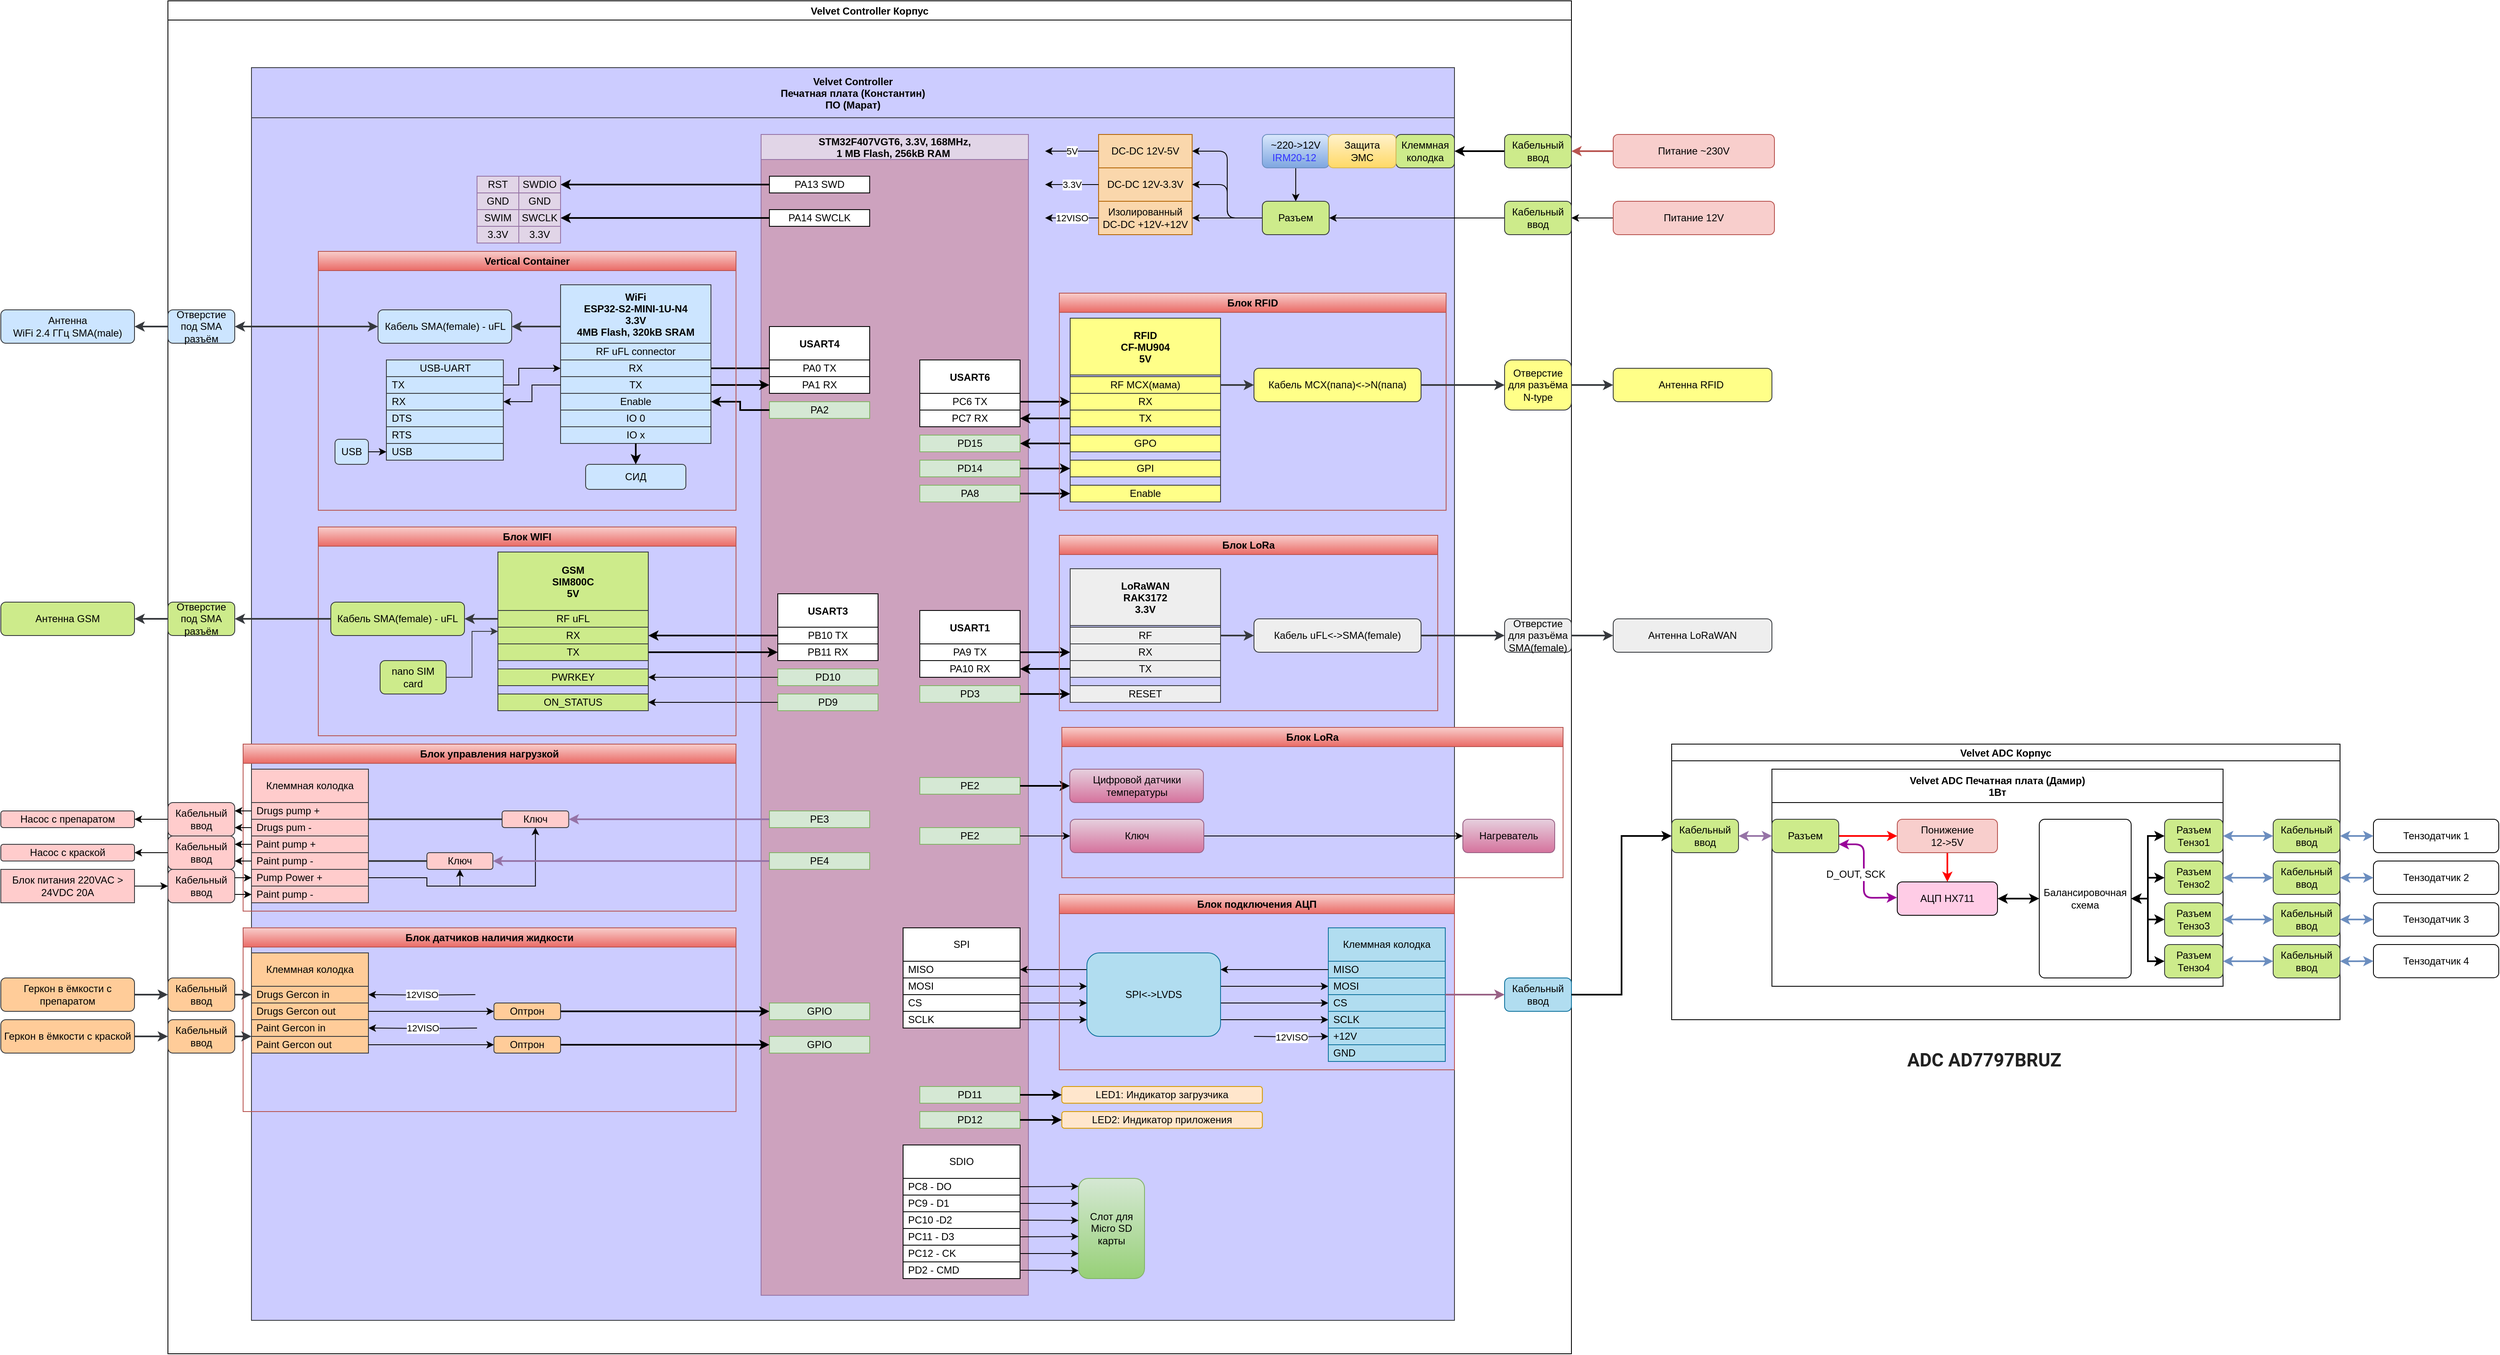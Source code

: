 <mxfile version="20.8.10" type="device" pages="2"><diagram id="C5RBs43oDa-KdzZeNtuy" name="V2.0"><mxGraphModel dx="3963" dy="1856" grid="1" gridSize="10" guides="1" tooltips="1" connect="1" arrows="1" fold="1" page="1" pageScale="1" pageWidth="827" pageHeight="1169" math="0" shadow="0"><root><mxCell id="WIyWlLk6GJQsqaUBKTNV-0"/><mxCell id="WIyWlLk6GJQsqaUBKTNV-1" parent="WIyWlLk6GJQsqaUBKTNV-0"/><mxCell id="QIgaNjhWJls_cl7sIUeS-197" style="edgeStyle=orthogonalEdgeStyle;rounded=0;orthogonalLoop=1;jettySize=auto;html=1;entryX=1;entryY=0.5;entryDx=0;entryDy=0;fontSize=12;startArrow=none;startFill=0;strokeWidth=2;fillColor=#f8cecc;strokeColor=#b85450;" parent="WIyWlLk6GJQsqaUBKTNV-1" source="OMIvOheqZxkcG8HpAk3X-18" target="QIgaNjhWJls_cl7sIUeS-196" edge="1"><mxGeometry relative="1" as="geometry"><mxPoint x="1320" y="180" as="sourcePoint"/></mxGeometry></mxCell><mxCell id="OMIvOheqZxkcG8HpAk3X-18" value="&lt;span style=&quot;font-size: 12px;&quot;&gt;Питание ~230V&lt;/span&gt;" style="rounded=1;whiteSpace=wrap;html=1;fontSize=12;fillColor=#f8cecc;strokeColor=#b85450;" parent="WIyWlLk6GJQsqaUBKTNV-1" vertex="1"><mxGeometry x="1490" y="160" width="193" height="40" as="geometry"/></mxCell><mxCell id="OMIvOheqZxkcG8HpAk3X-20" value="&lt;span style=&quot;font-size: 12px;&quot;&gt;Антенна RFID&amp;nbsp;&lt;/span&gt;" style="rounded=1;whiteSpace=wrap;html=1;fontSize=12;fillColor=#ffff88;strokeColor=#36393d;" parent="WIyWlLk6GJQsqaUBKTNV-1" vertex="1"><mxGeometry x="1490" y="440" width="190" height="40" as="geometry"/></mxCell><mxCell id="B5fsInWV-lUlEOompkPS-8" value="&lt;span style=&quot;font-size: 12px;&quot;&gt;Антенна &lt;br style=&quot;font-size: 12px;&quot;&gt;WiFi 2.4 ГГц SMA(male)&lt;/span&gt;" style="rounded=1;whiteSpace=wrap;html=1;fontSize=12;fillColor=#cce5ff;strokeColor=#36393d;" parent="WIyWlLk6GJQsqaUBKTNV-1" vertex="1"><mxGeometry x="-440" y="370" width="160" height="40" as="geometry"/></mxCell><mxCell id="B5fsInWV-lUlEOompkPS-9" value="&lt;span style=&quot;font-size: 12px;&quot;&gt;Антенна GSM&lt;/span&gt;" style="rounded=1;whiteSpace=wrap;html=1;fontSize=12;fillColor=#cdeb8b;strokeColor=#36393d;" parent="WIyWlLk6GJQsqaUBKTNV-1" vertex="1"><mxGeometry x="-440" y="720" width="160" height="40" as="geometry"/></mxCell><mxCell id="B5fsInWV-lUlEOompkPS-10" value="&lt;span style=&quot;font-size: 12px;&quot;&gt;Антенна LoRaWAN&lt;/span&gt;" style="rounded=1;whiteSpace=wrap;html=1;fontSize=12;fillColor=#eeeeee;strokeColor=#36393d;" parent="WIyWlLk6GJQsqaUBKTNV-1" vertex="1"><mxGeometry x="1490" y="740" width="190" height="40" as="geometry"/></mxCell><mxCell id="G97jGfYl_FXfreQZYBFp-8" style="edgeStyle=orthogonalEdgeStyle;rounded=0;orthogonalLoop=1;jettySize=auto;html=1;strokeWidth=2;fillColor=#ffcc99;strokeColor=#36393d;" parent="WIyWlLk6GJQsqaUBKTNV-1" source="8XCqzWj7pN-KeREtv2go-11" target="G97jGfYl_FXfreQZYBFp-5" edge="1"><mxGeometry relative="1" as="geometry"/></mxCell><mxCell id="8XCqzWj7pN-KeREtv2go-11" value="Геркон в ёмкости с препаратом" style="rounded=1;whiteSpace=wrap;html=1;fontSize=12;fillColor=#ffcc99;strokeColor=#36393d;" parent="WIyWlLk6GJQsqaUBKTNV-1" vertex="1"><mxGeometry x="-440" y="1170" width="160" height="40" as="geometry"/></mxCell><mxCell id="QIgaNjhWJls_cl7sIUeS-1" value="Velvet ADC Корпус" style="swimlane;shadow=0;fontSize=12;startSize=20;" parent="WIyWlLk6GJQsqaUBKTNV-1" vertex="1"><mxGeometry x="1560" y="890" width="800" height="330" as="geometry"><mxRectangle x="1830" y="650" width="170" height="23" as="alternateBounds"/></mxGeometry></mxCell><mxCell id="eIiWZzFeEottEv-pqmv6-25" value="Velvet ADC Печатная плата (Дамир)&#10;1Вт" style="swimlane;shadow=0;fontSize=12;startSize=40;" parent="QIgaNjhWJls_cl7sIUeS-1" vertex="1"><mxGeometry x="120" y="30" width="540" height="260" as="geometry"><mxRectangle x="1830" y="650" width="170" height="23" as="alternateBounds"/></mxGeometry></mxCell><mxCell id="eIiWZzFeEottEv-pqmv6-4" style="edgeStyle=orthogonalEdgeStyle;rounded=1;sketch=0;orthogonalLoop=1;jettySize=auto;html=1;shadow=0;strokeColor=#FF0000;strokeWidth=2;fontSize=12;entryX=0;entryY=0.5;entryDx=0;entryDy=0;" parent="eIiWZzFeEottEv-pqmv6-25" source="eIiWZzFeEottEv-pqmv6-5" target="eIiWZzFeEottEv-pqmv6-16" edge="1"><mxGeometry relative="1" as="geometry"/></mxCell><mxCell id="eIiWZzFeEottEv-pqmv6-5" value="&lt;font style=&quot;font-size: 12px;&quot;&gt;&lt;font style=&quot;font-size: 12px;&quot;&gt;Разъем&lt;/font&gt;&lt;br style=&quot;font-size: 12px;&quot;&gt;&lt;/font&gt;" style="rounded=1;whiteSpace=wrap;html=1;fillColor=#cdeb8b;strokeColor=#36393d;direction=east;fontSize=12;" parent="eIiWZzFeEottEv-pqmv6-25" vertex="1"><mxGeometry y="60" width="80" height="40" as="geometry"/></mxCell><mxCell id="QIgaNjhWJls_cl7sIUeS-24" style="edgeStyle=orthogonalEdgeStyle;rounded=0;orthogonalLoop=1;jettySize=auto;html=1;exitX=1;exitY=0.5;exitDx=0;exitDy=0;entryX=0;entryY=0.5;entryDx=0;entryDy=0;fontSize=12;startArrow=classic;startFill=1;strokeWidth=2;" parent="eIiWZzFeEottEv-pqmv6-25" source="eIiWZzFeEottEv-pqmv6-10" target="QIgaNjhWJls_cl7sIUeS-23" edge="1"><mxGeometry relative="1" as="geometry"/></mxCell><mxCell id="eIiWZzFeEottEv-pqmv6-10" value="&lt;font style=&quot;font-size: 12px;&quot;&gt;АЦП HX711&lt;/font&gt;" style="rounded=1;whiteSpace=wrap;html=1;fillColor=#FFCCE6;fontSize=12;" parent="eIiWZzFeEottEv-pqmv6-25" vertex="1"><mxGeometry x="150" y="135" width="120" height="40" as="geometry"/></mxCell><mxCell id="eIiWZzFeEottEv-pqmv6-15" style="edgeStyle=orthogonalEdgeStyle;rounded=1;sketch=0;orthogonalLoop=1;jettySize=auto;html=1;shadow=0;strokeColor=#FF0000;strokeWidth=2;fontSize=12;" parent="eIiWZzFeEottEv-pqmv6-25" source="eIiWZzFeEottEv-pqmv6-16" target="eIiWZzFeEottEv-pqmv6-10" edge="1"><mxGeometry relative="1" as="geometry"><Array as="points"/></mxGeometry></mxCell><mxCell id="eIiWZzFeEottEv-pqmv6-16" value="&lt;font style=&quot;font-size: 12px;&quot;&gt;&lt;span style=&quot;font-size: 12px;&quot;&gt;Понижение&lt;br style=&quot;font-size: 12px;&quot;&gt;&amp;nbsp;12-&amp;gt;5V&amp;nbsp;&lt;/span&gt;&lt;br style=&quot;font-size: 12px;&quot;&gt;&lt;/font&gt;" style="rounded=1;whiteSpace=wrap;html=1;fillColor=#f8cecc;strokeColor=#b85450;fontSize=12;" parent="eIiWZzFeEottEv-pqmv6-25" vertex="1"><mxGeometry x="150" y="60" width="120" height="40" as="geometry"/></mxCell><mxCell id="eIiWZzFeEottEv-pqmv6-17" style="edgeStyle=orthogonalEdgeStyle;rounded=1;orthogonalLoop=1;jettySize=auto;html=1;strokeWidth=2;strokeColor=#990099;exitX=1;exitY=0.75;exitDx=0;exitDy=0;entryX=-0.003;entryY=0.469;entryDx=0;entryDy=0;startArrow=classic;startFill=1;entryPerimeter=0;fontSize=12;" parent="eIiWZzFeEottEv-pqmv6-25" source="eIiWZzFeEottEv-pqmv6-5" target="eIiWZzFeEottEv-pqmv6-10" edge="1"><mxGeometry relative="1" as="geometry"><mxPoint x="190" y="205.31" as="sourcePoint"/><Array as="points"><mxPoint x="110" y="90"/><mxPoint x="110" y="154"/><mxPoint x="130" y="154"/></Array><mxPoint x="281.4" y="370.58" as="targetPoint"/></mxGeometry></mxCell><mxCell id="eIiWZzFeEottEv-pqmv6-18" value="D_OUT, SCK" style="edgeLabel;html=1;align=center;verticalAlign=middle;resizable=0;points=[];fontSize=12;" parent="eIiWZzFeEottEv-pqmv6-17" vertex="1" connectable="0"><mxGeometry x="0.217" y="-1" relative="1" as="geometry"><mxPoint x="-9" y="-16" as="offset"/></mxGeometry></mxCell><mxCell id="QIgaNjhWJls_cl7sIUeS-26" style="edgeStyle=orthogonalEdgeStyle;rounded=0;orthogonalLoop=1;jettySize=auto;html=1;exitX=0;exitY=0.5;exitDx=0;exitDy=0;fontSize=12;startArrow=classic;startFill=1;strokeWidth=2;" parent="eIiWZzFeEottEv-pqmv6-25" source="eIiWZzFeEottEv-pqmv6-12" target="QIgaNjhWJls_cl7sIUeS-23" edge="1"><mxGeometry relative="1" as="geometry"/></mxCell><mxCell id="eIiWZzFeEottEv-pqmv6-12" value="&lt;font style=&quot;font-size: 12px;&quot;&gt;&lt;font style=&quot;font-size: 12px;&quot;&gt;Разъем&lt;br style=&quot;font-size: 12px;&quot;&gt;&lt;/font&gt;Тензо2&lt;br style=&quot;font-size: 12px;&quot;&gt;&lt;/font&gt;" style="rounded=1;whiteSpace=wrap;html=1;fillColor=#cdeb8b;strokeColor=#36393d;direction=east;fontSize=12;" parent="eIiWZzFeEottEv-pqmv6-25" vertex="1"><mxGeometry x="470" y="110" width="70" height="40" as="geometry"/></mxCell><mxCell id="QIgaNjhWJls_cl7sIUeS-27" style="edgeStyle=orthogonalEdgeStyle;rounded=0;orthogonalLoop=1;jettySize=auto;html=1;exitX=0;exitY=0.5;exitDx=0;exitDy=0;fontSize=12;startArrow=classic;startFill=1;strokeWidth=2;" parent="eIiWZzFeEottEv-pqmv6-25" source="eIiWZzFeEottEv-pqmv6-13" target="QIgaNjhWJls_cl7sIUeS-23" edge="1"><mxGeometry relative="1" as="geometry"/></mxCell><mxCell id="eIiWZzFeEottEv-pqmv6-13" value="&lt;font style=&quot;font-size: 12px;&quot;&gt;&lt;font style=&quot;font-size: 12px;&quot;&gt;Разъем&lt;br style=&quot;font-size: 12px;&quot;&gt;&lt;/font&gt;Тензо3&lt;br style=&quot;font-size: 12px;&quot;&gt;&lt;/font&gt;" style="rounded=1;whiteSpace=wrap;html=1;fillColor=#cdeb8b;strokeColor=#36393d;direction=east;fontSize=12;" parent="eIiWZzFeEottEv-pqmv6-25" vertex="1"><mxGeometry x="470" y="160" width="70" height="40" as="geometry"/></mxCell><mxCell id="QIgaNjhWJls_cl7sIUeS-28" style="edgeStyle=orthogonalEdgeStyle;rounded=0;orthogonalLoop=1;jettySize=auto;html=1;exitX=0;exitY=0.5;exitDx=0;exitDy=0;fontSize=12;startArrow=classic;startFill=1;strokeWidth=2;" parent="eIiWZzFeEottEv-pqmv6-25" source="eIiWZzFeEottEv-pqmv6-14" target="QIgaNjhWJls_cl7sIUeS-23" edge="1"><mxGeometry relative="1" as="geometry"/></mxCell><mxCell id="eIiWZzFeEottEv-pqmv6-14" value="&lt;font style=&quot;font-size: 12px;&quot;&gt;&lt;font style=&quot;font-size: 12px;&quot;&gt;Разъем&lt;br style=&quot;font-size: 12px;&quot;&gt;&lt;/font&gt;Тензо4&lt;br style=&quot;font-size: 12px;&quot;&gt;&lt;/font&gt;" style="rounded=1;whiteSpace=wrap;html=1;fillColor=#cdeb8b;strokeColor=#36393d;direction=east;fontSize=12;" parent="eIiWZzFeEottEv-pqmv6-25" vertex="1"><mxGeometry x="470" y="210" width="70" height="40" as="geometry"/></mxCell><mxCell id="QIgaNjhWJls_cl7sIUeS-25" style="edgeStyle=orthogonalEdgeStyle;rounded=0;orthogonalLoop=1;jettySize=auto;html=1;exitX=0;exitY=0.5;exitDx=0;exitDy=0;fontSize=12;startArrow=classic;startFill=1;strokeWidth=2;" parent="eIiWZzFeEottEv-pqmv6-25" source="eIiWZzFeEottEv-pqmv6-24" target="QIgaNjhWJls_cl7sIUeS-23" edge="1"><mxGeometry relative="1" as="geometry"/></mxCell><mxCell id="eIiWZzFeEottEv-pqmv6-24" value="&lt;font style=&quot;font-size: 12px;&quot;&gt;&lt;font style=&quot;font-size: 12px;&quot;&gt;Разъем&lt;br style=&quot;font-size: 12px;&quot;&gt;&lt;/font&gt;Тензо1&lt;br style=&quot;font-size: 12px;&quot;&gt;&lt;/font&gt;" style="rounded=1;whiteSpace=wrap;html=1;fillColor=#cdeb8b;strokeColor=#36393d;direction=east;fontSize=12;" parent="eIiWZzFeEottEv-pqmv6-25" vertex="1"><mxGeometry x="470" y="60" width="70" height="40" as="geometry"/></mxCell><mxCell id="QIgaNjhWJls_cl7sIUeS-23" value="Балансировочная схема" style="rounded=1;whiteSpace=wrap;html=1;fontSize=12;arcSize=6;" parent="eIiWZzFeEottEv-pqmv6-25" vertex="1"><mxGeometry x="320" y="60" width="110" height="190" as="geometry"/></mxCell><mxCell id="QIgaNjhWJls_cl7sIUeS-18" style="edgeStyle=orthogonalEdgeStyle;rounded=0;orthogonalLoop=1;jettySize=auto;html=1;exitX=1;exitY=0.5;exitDx=0;exitDy=0;entryX=0;entryY=0.5;entryDx=0;entryDy=0;fontSize=12;startArrow=classic;startFill=1;fillColor=#e1d5e7;strokeColor=#9673a6;strokeWidth=2;" parent="QIgaNjhWJls_cl7sIUeS-1" source="QIgaNjhWJls_cl7sIUeS-0" target="eIiWZzFeEottEv-pqmv6-5" edge="1"><mxGeometry relative="1" as="geometry"/></mxCell><mxCell id="QIgaNjhWJls_cl7sIUeS-0" value="&lt;font style=&quot;font-size: 12px;&quot;&gt;Кабельный ввод&lt;br style=&quot;font-size: 12px;&quot;&gt;&lt;/font&gt;" style="rounded=1;whiteSpace=wrap;html=1;fillColor=#cdeb8b;strokeColor=#36393d;direction=east;fontSize=12;" parent="QIgaNjhWJls_cl7sIUeS-1" vertex="1"><mxGeometry y="90" width="80" height="40" as="geometry"/></mxCell><mxCell id="QIgaNjhWJls_cl7sIUeS-19" value="&lt;font style=&quot;font-size: 12px;&quot;&gt;Кабельный ввод&lt;br style=&quot;font-size: 12px;&quot;&gt;&lt;/font&gt;" style="rounded=1;whiteSpace=wrap;html=1;fillColor=#cdeb8b;strokeColor=#36393d;direction=east;fontSize=12;" parent="QIgaNjhWJls_cl7sIUeS-1" vertex="1"><mxGeometry x="720" y="90" width="80" height="40" as="geometry"/></mxCell><mxCell id="QIgaNjhWJls_cl7sIUeS-20" value="&lt;font style=&quot;font-size: 12px;&quot;&gt;Кабельный ввод&lt;br style=&quot;font-size: 12px;&quot;&gt;&lt;/font&gt;" style="rounded=1;whiteSpace=wrap;html=1;fillColor=#cdeb8b;strokeColor=#36393d;direction=east;fontSize=12;" parent="QIgaNjhWJls_cl7sIUeS-1" vertex="1"><mxGeometry x="720" y="140" width="80" height="40" as="geometry"/></mxCell><mxCell id="QIgaNjhWJls_cl7sIUeS-21" value="&lt;font style=&quot;font-size: 12px;&quot;&gt;Кабельный ввод&lt;br style=&quot;font-size: 12px;&quot;&gt;&lt;/font&gt;" style="rounded=1;whiteSpace=wrap;html=1;fillColor=#cdeb8b;strokeColor=#36393d;direction=east;fontSize=12;" parent="QIgaNjhWJls_cl7sIUeS-1" vertex="1"><mxGeometry x="720" y="190" width="80" height="40" as="geometry"/></mxCell><mxCell id="QIgaNjhWJls_cl7sIUeS-22" value="&lt;font style=&quot;font-size: 12px;&quot;&gt;Кабельный ввод&lt;br style=&quot;font-size: 12px;&quot;&gt;&lt;/font&gt;" style="rounded=1;whiteSpace=wrap;html=1;fillColor=#cdeb8b;strokeColor=#36393d;direction=east;fontSize=12;" parent="QIgaNjhWJls_cl7sIUeS-1" vertex="1"><mxGeometry x="720" y="240" width="80" height="40" as="geometry"/></mxCell><mxCell id="QIgaNjhWJls_cl7sIUeS-29" style="edgeStyle=orthogonalEdgeStyle;rounded=0;orthogonalLoop=1;jettySize=auto;html=1;exitX=1;exitY=0.5;exitDx=0;exitDy=0;entryX=0;entryY=0.5;entryDx=0;entryDy=0;fontSize=12;startArrow=classic;startFill=1;strokeWidth=2;fillColor=#dae8fc;strokeColor=#6c8ebf;" parent="QIgaNjhWJls_cl7sIUeS-1" source="eIiWZzFeEottEv-pqmv6-24" target="QIgaNjhWJls_cl7sIUeS-19" edge="1"><mxGeometry relative="1" as="geometry"/></mxCell><mxCell id="QIgaNjhWJls_cl7sIUeS-30" style="edgeStyle=orthogonalEdgeStyle;rounded=0;orthogonalLoop=1;jettySize=auto;html=1;exitX=1;exitY=0.5;exitDx=0;exitDy=0;entryX=0;entryY=0.5;entryDx=0;entryDy=0;fontSize=12;startArrow=classic;startFill=1;strokeWidth=2;fillColor=#dae8fc;strokeColor=#6c8ebf;" parent="QIgaNjhWJls_cl7sIUeS-1" source="eIiWZzFeEottEv-pqmv6-12" target="QIgaNjhWJls_cl7sIUeS-20" edge="1"><mxGeometry relative="1" as="geometry"/></mxCell><mxCell id="QIgaNjhWJls_cl7sIUeS-31" style="edgeStyle=orthogonalEdgeStyle;rounded=0;orthogonalLoop=1;jettySize=auto;html=1;exitX=1;exitY=0.5;exitDx=0;exitDy=0;entryX=0;entryY=0.5;entryDx=0;entryDy=0;fontSize=12;startArrow=classic;startFill=1;strokeWidth=2;fillColor=#dae8fc;strokeColor=#6c8ebf;" parent="QIgaNjhWJls_cl7sIUeS-1" source="eIiWZzFeEottEv-pqmv6-13" target="QIgaNjhWJls_cl7sIUeS-21" edge="1"><mxGeometry relative="1" as="geometry"/></mxCell><mxCell id="QIgaNjhWJls_cl7sIUeS-32" style="edgeStyle=orthogonalEdgeStyle;rounded=0;orthogonalLoop=1;jettySize=auto;html=1;exitX=1;exitY=0.5;exitDx=0;exitDy=0;entryX=0;entryY=0.5;entryDx=0;entryDy=0;fontSize=12;startArrow=classic;startFill=1;strokeWidth=2;fillColor=#dae8fc;strokeColor=#6c8ebf;" parent="QIgaNjhWJls_cl7sIUeS-1" source="eIiWZzFeEottEv-pqmv6-14" target="QIgaNjhWJls_cl7sIUeS-22" edge="1"><mxGeometry relative="1" as="geometry"/></mxCell><mxCell id="eIiWZzFeEottEv-pqmv6-47" value="&lt;font style=&quot;font-size: 12px;&quot;&gt;Тензодатчик 1&lt;/font&gt;" style="rounded=1;whiteSpace=wrap;html=1;fontSize=12;" parent="WIyWlLk6GJQsqaUBKTNV-1" vertex="1"><mxGeometry x="2400" y="980" width="150" height="40" as="geometry"/></mxCell><mxCell id="eIiWZzFeEottEv-pqmv6-68" value="&lt;font style=&quot;font-size: 12px;&quot;&gt;Тензодатчик 2&lt;/font&gt;" style="rounded=1;whiteSpace=wrap;html=1;fontSize=12;" parent="WIyWlLk6GJQsqaUBKTNV-1" vertex="1"><mxGeometry x="2400" y="1030" width="150" height="40" as="geometry"/></mxCell><mxCell id="eIiWZzFeEottEv-pqmv6-69" value="&lt;font style=&quot;font-size: 12px;&quot;&gt;Тензодатчик 3&lt;/font&gt;" style="rounded=1;whiteSpace=wrap;html=1;fontSize=12;" parent="WIyWlLk6GJQsqaUBKTNV-1" vertex="1"><mxGeometry x="2400" y="1080" width="150" height="40" as="geometry"/></mxCell><mxCell id="eIiWZzFeEottEv-pqmv6-70" value="&lt;font style=&quot;font-size: 12px;&quot;&gt;Тензодатчик 4&lt;/font&gt;" style="rounded=1;whiteSpace=wrap;html=1;fontSize=12;" parent="WIyWlLk6GJQsqaUBKTNV-1" vertex="1"><mxGeometry x="2400" y="1130" width="150" height="39.69" as="geometry"/></mxCell><mxCell id="QIgaNjhWJls_cl7sIUeS-33" style="edgeStyle=orthogonalEdgeStyle;rounded=0;orthogonalLoop=1;jettySize=auto;html=1;exitX=1;exitY=0.5;exitDx=0;exitDy=0;entryX=0;entryY=0.5;entryDx=0;entryDy=0;fontSize=12;startArrow=classic;startFill=1;strokeWidth=2;fillColor=#dae8fc;strokeColor=#6c8ebf;" parent="WIyWlLk6GJQsqaUBKTNV-1" source="QIgaNjhWJls_cl7sIUeS-19" target="eIiWZzFeEottEv-pqmv6-47" edge="1"><mxGeometry relative="1" as="geometry"/></mxCell><mxCell id="QIgaNjhWJls_cl7sIUeS-34" style="edgeStyle=orthogonalEdgeStyle;rounded=0;orthogonalLoop=1;jettySize=auto;html=1;exitX=1;exitY=0.5;exitDx=0;exitDy=0;entryX=0;entryY=0.5;entryDx=0;entryDy=0;fontSize=12;startArrow=classic;startFill=1;strokeWidth=2;fillColor=#dae8fc;strokeColor=#6c8ebf;" parent="WIyWlLk6GJQsqaUBKTNV-1" source="QIgaNjhWJls_cl7sIUeS-20" target="eIiWZzFeEottEv-pqmv6-68" edge="1"><mxGeometry relative="1" as="geometry"/></mxCell><mxCell id="QIgaNjhWJls_cl7sIUeS-35" style="edgeStyle=orthogonalEdgeStyle;rounded=0;orthogonalLoop=1;jettySize=auto;html=1;exitX=1;exitY=0.5;exitDx=0;exitDy=0;entryX=0;entryY=0.5;entryDx=0;entryDy=0;fontSize=12;startArrow=classic;startFill=1;strokeWidth=2;fillColor=#dae8fc;strokeColor=#6c8ebf;" parent="WIyWlLk6GJQsqaUBKTNV-1" source="QIgaNjhWJls_cl7sIUeS-21" target="eIiWZzFeEottEv-pqmv6-69" edge="1"><mxGeometry relative="1" as="geometry"/></mxCell><mxCell id="QIgaNjhWJls_cl7sIUeS-36" style="edgeStyle=orthogonalEdgeStyle;rounded=0;orthogonalLoop=1;jettySize=auto;html=1;exitX=1;exitY=0.5;exitDx=0;exitDy=0;fontSize=12;startArrow=classic;startFill=1;strokeWidth=2;fillColor=#dae8fc;strokeColor=#6c8ebf;" parent="WIyWlLk6GJQsqaUBKTNV-1" source="QIgaNjhWJls_cl7sIUeS-22" target="eIiWZzFeEottEv-pqmv6-70" edge="1"><mxGeometry relative="1" as="geometry"/></mxCell><mxCell id="QIgaNjhWJls_cl7sIUeS-37" value="Velvet Controller Корпус" style="swimlane;fontSize=12;" parent="WIyWlLk6GJQsqaUBKTNV-1" vertex="1"><mxGeometry x="-240" width="1680" height="1620" as="geometry"/></mxCell><mxCell id="QIgaNjhWJls_cl7sIUeS-137" value="Velvet Controller &#10;Печатная плата (Константин)&#10;ПО (Марат)" style="swimlane;fontSize=12;startSize=60;swimlaneFillColor=#CCCCFF;fillColor=#CCCCFF;strokeColor=#36393d;" parent="QIgaNjhWJls_cl7sIUeS-37" vertex="1"><mxGeometry x="100" y="80" width="1440" height="1500" as="geometry"/></mxCell><mxCell id="OMIvOheqZxkcG8HpAk3X-59" value="&lt;font style=&quot;font-size: 12px;&quot;&gt;&lt;font style=&quot;font-size: 12px;&quot;&gt;Клеммная колодка&lt;/font&gt;&lt;br style=&quot;font-size: 12px;&quot;&gt;&lt;/font&gt;" style="rounded=1;whiteSpace=wrap;html=1;fillColor=#cdeb8b;strokeColor=#36393d;direction=east;fontSize=12;" parent="QIgaNjhWJls_cl7sIUeS-137" vertex="1"><mxGeometry x="1370" y="80" width="70" height="40" as="geometry"/></mxCell><mxCell id="WjETeFhO9VCWd5dYXgTY-10" style="edgeStyle=orthogonalEdgeStyle;rounded=0;orthogonalLoop=1;jettySize=auto;html=1;" parent="QIgaNjhWJls_cl7sIUeS-137" source="d2MFVMgYFmks6-6nKeEV-8" target="WjETeFhO9VCWd5dYXgTY-9" edge="1"><mxGeometry relative="1" as="geometry"/></mxCell><mxCell id="d2MFVMgYFmks6-6nKeEV-8" value="&lt;font style=&quot;font-size: 12px;&quot;&gt;&lt;span style=&quot;font-size: 12px;&quot;&gt;~220-&amp;gt;12V&lt;/span&gt;&lt;br style=&quot;font-size: 12px;&quot;&gt;&lt;font style=&quot;font-size: 12px;&quot; color=&quot;#3333ff&quot;&gt;IRM20-12&lt;/font&gt;&lt;span style=&quot;font-size: 12px;&quot;&gt;&amp;nbsp;&lt;/span&gt;&lt;br style=&quot;font-size: 12px;&quot;&gt;&lt;/font&gt;" style="rounded=1;whiteSpace=wrap;html=1;fillColor=#dae8fc;strokeColor=#6c8ebf;gradientColor=#7ea6e0;fontSize=12;" parent="QIgaNjhWJls_cl7sIUeS-137" vertex="1"><mxGeometry x="1210" y="80" width="80" height="40" as="geometry"/></mxCell><mxCell id="B5fsInWV-lUlEOompkPS-4" value="&lt;font style=&quot;font-size: 12px;&quot;&gt;Кабель uFL&amp;lt;-&amp;gt;SMA(female)&lt;br style=&quot;font-size: 12px;&quot;&gt;&lt;/font&gt;" style="rounded=1;whiteSpace=wrap;html=1;fillColor=#eeeeee;strokeColor=#36393d;fontSize=12;" parent="QIgaNjhWJls_cl7sIUeS-137" vertex="1"><mxGeometry x="1200" y="660" width="200" height="40" as="geometry"/></mxCell><mxCell id="B5fsInWV-lUlEOompkPS-16" value="&lt;font style=&quot;font-size: 12px;&quot;&gt;Защита&lt;br style=&quot;font-size: 12px;&quot;&gt;ЭМС&lt;br style=&quot;font-size: 12px;&quot;&gt;&lt;/font&gt;" style="rounded=1;whiteSpace=wrap;html=1;fillColor=#fff2cc;strokeColor=#d6b656;gradientColor=#ffd966;fontSize=12;" parent="QIgaNjhWJls_cl7sIUeS-137" vertex="1"><mxGeometry x="1289" y="80" width="81" height="40" as="geometry"/></mxCell><mxCell id="QIgaNjhWJls_cl7sIUeS-150" value="STM32F407VGT6, 3.3V, 168MHz, &#10;1 MB Flash, 256kB RAM " style="swimlane;fontSize=12;startSize=30;fillColor=#e1d5e7;strokeColor=#9673a6;swimlaneFillColor=#CDA2BE;" parent="QIgaNjhWJls_cl7sIUeS-137" vertex="1"><mxGeometry x="610" y="80" width="320" height="1390" as="geometry"/></mxCell><mxCell id="QIgaNjhWJls_cl7sIUeS-151" value="PE3" style="rounded=0;whiteSpace=wrap;html=1;fontSize=12;fillColor=#d5e8d4;strokeColor=#82b366;" parent="QIgaNjhWJls_cl7sIUeS-150" vertex="1"><mxGeometry x="10" y="810" width="120" height="20" as="geometry"/></mxCell><mxCell id="QIgaNjhWJls_cl7sIUeS-152" value="PE4" style="rounded=0;whiteSpace=wrap;html=1;fontSize=12;fillColor=#d5e8d4;strokeColor=#82b366;" parent="QIgaNjhWJls_cl7sIUeS-150" vertex="1"><mxGeometry x="10" y="860" width="120" height="20" as="geometry"/></mxCell><mxCell id="QIgaNjhWJls_cl7sIUeS-160" value="PA13 SWD" style="rounded=0;whiteSpace=wrap;html=1;fontSize=12;" parent="QIgaNjhWJls_cl7sIUeS-150" vertex="1"><mxGeometry x="10" y="50" width="120" height="20" as="geometry"/></mxCell><mxCell id="QIgaNjhWJls_cl7sIUeS-162" value="PA14 SWCLK" style="rounded=0;whiteSpace=wrap;html=1;fontSize=12;" parent="QIgaNjhWJls_cl7sIUeS-150" vertex="1"><mxGeometry x="10" y="90" width="120" height="20" as="geometry"/></mxCell><mxCell id="QIgaNjhWJls_cl7sIUeS-175" value="USART4" style="swimlane;fontSize=12;startSize=40;" parent="QIgaNjhWJls_cl7sIUeS-150" vertex="1"><mxGeometry x="10" y="230" width="120" height="80" as="geometry"/></mxCell><mxCell id="QIgaNjhWJls_cl7sIUeS-173" value="PA0 TX" style="rounded=0;whiteSpace=wrap;html=1;fontSize=12;" parent="QIgaNjhWJls_cl7sIUeS-175" vertex="1"><mxGeometry y="40" width="120" height="20" as="geometry"/></mxCell><mxCell id="QIgaNjhWJls_cl7sIUeS-174" value="PA1 RX" style="rounded=0;whiteSpace=wrap;html=1;fontSize=12;" parent="QIgaNjhWJls_cl7sIUeS-175" vertex="1"><mxGeometry y="60" width="120" height="20" as="geometry"/></mxCell><mxCell id="QIgaNjhWJls_cl7sIUeS-178" value="PA2" style="rounded=0;whiteSpace=wrap;html=1;fontSize=12;fillColor=#d5e8d4;strokeColor=#82b366;" parent="QIgaNjhWJls_cl7sIUeS-150" vertex="1"><mxGeometry x="10" y="320" width="120" height="20" as="geometry"/></mxCell><mxCell id="QIgaNjhWJls_cl7sIUeS-189" value="USART3" style="swimlane;fontSize=12;startSize=40;" parent="QIgaNjhWJls_cl7sIUeS-150" vertex="1"><mxGeometry x="20" y="550" width="120" height="80" as="geometry"/></mxCell><mxCell id="QIgaNjhWJls_cl7sIUeS-190" value="PB10 TX" style="rounded=0;whiteSpace=wrap;html=1;fontSize=12;" parent="QIgaNjhWJls_cl7sIUeS-189" vertex="1"><mxGeometry y="40" width="120" height="20" as="geometry"/></mxCell><mxCell id="QIgaNjhWJls_cl7sIUeS-191" value="PB11 RX" style="rounded=0;whiteSpace=wrap;html=1;fontSize=12;" parent="QIgaNjhWJls_cl7sIUeS-189" vertex="1"><mxGeometry y="60" width="120" height="20" as="geometry"/></mxCell><mxCell id="QIgaNjhWJls_cl7sIUeS-204" value="USART6" style="swimlane;fontSize=12;startSize=40;" parent="QIgaNjhWJls_cl7sIUeS-150" vertex="1"><mxGeometry x="190" y="270" width="120" height="80" as="geometry"/></mxCell><mxCell id="QIgaNjhWJls_cl7sIUeS-205" value="PC6 TX" style="rounded=0;whiteSpace=wrap;html=1;fontSize=12;" parent="QIgaNjhWJls_cl7sIUeS-204" vertex="1"><mxGeometry y="40" width="120" height="20" as="geometry"/></mxCell><mxCell id="QIgaNjhWJls_cl7sIUeS-206" value="PС7 RX" style="rounded=0;whiteSpace=wrap;html=1;fontSize=12;" parent="QIgaNjhWJls_cl7sIUeS-204" vertex="1"><mxGeometry y="60" width="120" height="20" as="geometry"/></mxCell><mxCell id="QIgaNjhWJls_cl7sIUeS-210" value="PD14" style="rounded=0;whiteSpace=wrap;html=1;fontSize=12;fillColor=#d5e8d4;strokeColor=#82b366;" parent="QIgaNjhWJls_cl7sIUeS-150" vertex="1"><mxGeometry x="190" y="390" width="120" height="20" as="geometry"/></mxCell><mxCell id="QIgaNjhWJls_cl7sIUeS-211" value="PD15" style="rounded=0;whiteSpace=wrap;html=1;fontSize=12;fillColor=#d5e8d4;strokeColor=#82b366;" parent="QIgaNjhWJls_cl7sIUeS-150" vertex="1"><mxGeometry x="190" y="360" width="120" height="20" as="geometry"/></mxCell><mxCell id="QIgaNjhWJls_cl7sIUeS-213" value="PA8" style="rounded=0;whiteSpace=wrap;html=1;fontSize=12;fillColor=#d5e8d4;strokeColor=#82b366;" parent="QIgaNjhWJls_cl7sIUeS-150" vertex="1"><mxGeometry x="190" y="420" width="120" height="20" as="geometry"/></mxCell><mxCell id="QIgaNjhWJls_cl7sIUeS-233" value="USART1" style="swimlane;fontSize=12;startSize=40;" parent="QIgaNjhWJls_cl7sIUeS-150" vertex="1"><mxGeometry x="190" y="570" width="120" height="80" as="geometry"/></mxCell><mxCell id="QIgaNjhWJls_cl7sIUeS-234" value="PA9 TX" style="rounded=0;whiteSpace=wrap;html=1;fontSize=12;" parent="QIgaNjhWJls_cl7sIUeS-233" vertex="1"><mxGeometry y="40" width="120" height="20" as="geometry"/></mxCell><mxCell id="QIgaNjhWJls_cl7sIUeS-235" value="PA10 RX" style="rounded=0;whiteSpace=wrap;html=1;fontSize=12;" parent="QIgaNjhWJls_cl7sIUeS-233" vertex="1"><mxGeometry y="60" width="120" height="20" as="geometry"/></mxCell><mxCell id="QIgaNjhWJls_cl7sIUeS-244" value="PE2" style="rounded=0;whiteSpace=wrap;html=1;fontSize=12;fillColor=#d5e8d4;strokeColor=#82b366;" parent="QIgaNjhWJls_cl7sIUeS-150" vertex="1"><mxGeometry x="190" y="770" width="120" height="20" as="geometry"/></mxCell><mxCell id="QIgaNjhWJls_cl7sIUeS-251" value="PD3" style="rounded=0;whiteSpace=wrap;html=1;fontSize=12;fillColor=#d5e8d4;strokeColor=#82b366;" parent="QIgaNjhWJls_cl7sIUeS-150" vertex="1"><mxGeometry x="190" y="660" width="120" height="20" as="geometry"/></mxCell><mxCell id="oCXxg1XaQxWzNoYvMIQS-5" value="PD11" style="rounded=0;whiteSpace=wrap;html=1;fontSize=12;fillColor=#d5e8d4;strokeColor=#82b366;" parent="QIgaNjhWJls_cl7sIUeS-150" vertex="1"><mxGeometry x="190" y="1140" width="120" height="20" as="geometry"/></mxCell><mxCell id="oCXxg1XaQxWzNoYvMIQS-6" value="PD12" style="rounded=0;whiteSpace=wrap;html=1;fontSize=12;fillColor=#d5e8d4;strokeColor=#82b366;" parent="QIgaNjhWJls_cl7sIUeS-150" vertex="1"><mxGeometry x="190" y="1170" width="120" height="20" as="geometry"/></mxCell><mxCell id="PcQ805e5ohL5nU72hnbH-1" value="PD10" style="rounded=0;whiteSpace=wrap;html=1;fontSize=12;fillColor=#d5e8d4;strokeColor=#82b366;" parent="QIgaNjhWJls_cl7sIUeS-150" vertex="1"><mxGeometry x="20" y="640" width="120" height="20" as="geometry"/></mxCell><mxCell id="PcQ805e5ohL5nU72hnbH-2" value="PD9" style="rounded=0;whiteSpace=wrap;html=1;fontSize=12;fillColor=#d5e8d4;strokeColor=#82b366;" parent="QIgaNjhWJls_cl7sIUeS-150" vertex="1"><mxGeometry x="20" y="670" width="120" height="20" as="geometry"/></mxCell><mxCell id="AzrMt_xEKCSqBtO7lV44-267" value="SPI" style="swimlane;fontStyle=0;childLayout=stackLayout;horizontal=1;startSize=40;horizontalStack=0;resizeParent=1;resizeParentMax=0;resizeLast=0;collapsible=1;marginBottom=0;whiteSpace=wrap;html=1;" vertex="1" parent="QIgaNjhWJls_cl7sIUeS-150"><mxGeometry x="170" y="950" width="140" height="120" as="geometry"/></mxCell><mxCell id="AzrMt_xEKCSqBtO7lV44-268" value="MISO" style="text;align=left;verticalAlign=middle;spacingLeft=4;spacingRight=4;overflow=hidden;points=[[0,0.5],[1,0.5]];portConstraint=eastwest;rotatable=0;whiteSpace=wrap;html=1;fillColor=default;strokeColor=default;" vertex="1" parent="AzrMt_xEKCSqBtO7lV44-267"><mxGeometry y="40" width="140" height="20" as="geometry"/></mxCell><mxCell id="AzrMt_xEKCSqBtO7lV44-269" value="MOSI" style="text;align=left;verticalAlign=middle;spacingLeft=4;spacingRight=4;overflow=hidden;points=[[0,0.5],[1,0.5]];portConstraint=eastwest;rotatable=0;whiteSpace=wrap;html=1;fillColor=default;strokeColor=default;" vertex="1" parent="AzrMt_xEKCSqBtO7lV44-267"><mxGeometry y="60" width="140" height="20" as="geometry"/></mxCell><mxCell id="AzrMt_xEKCSqBtO7lV44-270" value="CS" style="text;align=left;verticalAlign=middle;spacingLeft=4;spacingRight=4;overflow=hidden;points=[[0,0.5],[1,0.5]];portConstraint=eastwest;rotatable=0;whiteSpace=wrap;html=1;fillColor=default;strokeColor=default;" vertex="1" parent="AzrMt_xEKCSqBtO7lV44-267"><mxGeometry y="80" width="140" height="20" as="geometry"/></mxCell><mxCell id="AzrMt_xEKCSqBtO7lV44-271" value="SCLK" style="text;align=left;verticalAlign=middle;spacingLeft=4;spacingRight=4;overflow=hidden;points=[[0,0.5],[1,0.5]];portConstraint=eastwest;rotatable=0;whiteSpace=wrap;html=1;fillColor=default;strokeColor=default;" vertex="1" parent="AzrMt_xEKCSqBtO7lV44-267"><mxGeometry y="100" width="140" height="20" as="geometry"/></mxCell><mxCell id="AzrMt_xEKCSqBtO7lV44-310" value="SDIO" style="swimlane;fontStyle=0;childLayout=stackLayout;horizontal=1;startSize=40;horizontalStack=0;resizeParent=1;resizeParentMax=0;resizeLast=0;collapsible=1;marginBottom=0;whiteSpace=wrap;html=1;" vertex="1" parent="QIgaNjhWJls_cl7sIUeS-150"><mxGeometry x="170" y="1210" width="140" height="160" as="geometry"/></mxCell><mxCell id="AzrMt_xEKCSqBtO7lV44-311" value="PC8 - DO" style="text;align=left;verticalAlign=middle;spacingLeft=4;spacingRight=4;overflow=hidden;points=[[0,0.5],[1,0.5]];portConstraint=eastwest;rotatable=0;whiteSpace=wrap;html=1;fillColor=default;strokeColor=default;" vertex="1" parent="AzrMt_xEKCSqBtO7lV44-310"><mxGeometry y="40" width="140" height="20" as="geometry"/></mxCell><mxCell id="AzrMt_xEKCSqBtO7lV44-312" value="PC9 - D1" style="text;align=left;verticalAlign=middle;spacingLeft=4;spacingRight=4;overflow=hidden;points=[[0,0.5],[1,0.5]];portConstraint=eastwest;rotatable=0;whiteSpace=wrap;html=1;fillColor=default;strokeColor=default;" vertex="1" parent="AzrMt_xEKCSqBtO7lV44-310"><mxGeometry y="60" width="140" height="20" as="geometry"/></mxCell><mxCell id="AzrMt_xEKCSqBtO7lV44-313" value="PC10 -D2" style="text;align=left;verticalAlign=middle;spacingLeft=4;spacingRight=4;overflow=hidden;points=[[0,0.5],[1,0.5]];portConstraint=eastwest;rotatable=0;whiteSpace=wrap;html=1;fillColor=default;strokeColor=default;" vertex="1" parent="AzrMt_xEKCSqBtO7lV44-310"><mxGeometry y="80" width="140" height="20" as="geometry"/></mxCell><mxCell id="AzrMt_xEKCSqBtO7lV44-314" value="PC11 - D3" style="text;align=left;verticalAlign=middle;spacingLeft=4;spacingRight=4;overflow=hidden;points=[[0,0.5],[1,0.5]];portConstraint=eastwest;rotatable=0;whiteSpace=wrap;html=1;fillColor=default;strokeColor=default;" vertex="1" parent="AzrMt_xEKCSqBtO7lV44-310"><mxGeometry y="100" width="140" height="20" as="geometry"/></mxCell><mxCell id="AzrMt_xEKCSqBtO7lV44-315" value="PC12 - CK" style="text;align=left;verticalAlign=middle;spacingLeft=4;spacingRight=4;overflow=hidden;points=[[0,0.5],[1,0.5]];portConstraint=eastwest;rotatable=0;whiteSpace=wrap;html=1;fillColor=default;strokeColor=default;" vertex="1" parent="AzrMt_xEKCSqBtO7lV44-310"><mxGeometry y="120" width="140" height="20" as="geometry"/></mxCell><mxCell id="AzrMt_xEKCSqBtO7lV44-316" value="PD2 - CMD" style="text;align=left;verticalAlign=middle;spacingLeft=4;spacingRight=4;overflow=hidden;points=[[0,0.5],[1,0.5]];portConstraint=eastwest;rotatable=0;whiteSpace=wrap;html=1;fillColor=default;strokeColor=default;" vertex="1" parent="AzrMt_xEKCSqBtO7lV44-310"><mxGeometry y="140" width="140" height="20" as="geometry"/></mxCell><mxCell id="AzrMt_xEKCSqBtO7lV44-327" value="PE2" style="rounded=0;whiteSpace=wrap;html=1;fontSize=12;fillColor=#d5e8d4;strokeColor=#82b366;" vertex="1" parent="QIgaNjhWJls_cl7sIUeS-150"><mxGeometry x="190" y="830" width="120" height="20" as="geometry"/></mxCell><mxCell id="QIgaNjhWJls_cl7sIUeS-163" style="edgeStyle=orthogonalEdgeStyle;rounded=0;orthogonalLoop=1;jettySize=auto;html=1;exitX=0;exitY=0.5;exitDx=0;exitDy=0;entryX=1;entryY=0.5;entryDx=0;entryDy=0;fontSize=12;startArrow=none;startFill=0;strokeWidth=2;" parent="QIgaNjhWJls_cl7sIUeS-137" source="QIgaNjhWJls_cl7sIUeS-160" target="AzrMt_xEKCSqBtO7lV44-1" edge="1"><mxGeometry relative="1" as="geometry"><mxPoint x="400" y="180" as="targetPoint"/><Array as="points"><mxPoint x="420" y="140"/><mxPoint x="420" y="140"/></Array></mxGeometry></mxCell><mxCell id="QIgaNjhWJls_cl7sIUeS-164" style="edgeStyle=orthogonalEdgeStyle;rounded=0;orthogonalLoop=1;jettySize=auto;html=1;exitX=0;exitY=0.5;exitDx=0;exitDy=0;fontSize=12;startArrow=none;startFill=0;strokeWidth=2;entryX=1;entryY=0.5;entryDx=0;entryDy=0;" parent="QIgaNjhWJls_cl7sIUeS-137" source="QIgaNjhWJls_cl7sIUeS-162" target="AzrMt_xEKCSqBtO7lV44-5" edge="1"><mxGeometry relative="1" as="geometry"><mxPoint x="410" y="180" as="targetPoint"/><Array as="points"><mxPoint x="400" y="180"/><mxPoint x="400" y="180"/></Array></mxGeometry></mxCell><mxCell id="QIgaNjhWJls_cl7sIUeS-177" style="edgeStyle=orthogonalEdgeStyle;rounded=0;orthogonalLoop=1;jettySize=auto;html=1;exitX=1;exitY=0.5;exitDx=0;exitDy=0;fontSize=12;startArrow=none;startFill=0;strokeWidth=2;" parent="QIgaNjhWJls_cl7sIUeS-137" source="QIgaNjhWJls_cl7sIUeS-169" target="QIgaNjhWJls_cl7sIUeS-174" edge="1"><mxGeometry relative="1" as="geometry"/></mxCell><mxCell id="QIgaNjhWJls_cl7sIUeS-179" style="edgeStyle=orthogonalEdgeStyle;rounded=0;orthogonalLoop=1;jettySize=auto;html=1;exitX=0;exitY=0.5;exitDx=0;exitDy=0;fontSize=12;startArrow=none;startFill=0;strokeWidth=2;" parent="QIgaNjhWJls_cl7sIUeS-137" source="QIgaNjhWJls_cl7sIUeS-178" target="QIgaNjhWJls_cl7sIUeS-170" edge="1"><mxGeometry relative="1" as="geometry"/></mxCell><mxCell id="QIgaNjhWJls_cl7sIUeS-194" style="edgeStyle=orthogonalEdgeStyle;rounded=0;orthogonalLoop=1;jettySize=auto;html=1;exitX=0;exitY=0.5;exitDx=0;exitDy=0;fontSize=12;startArrow=none;startFill=0;strokeWidth=2;" parent="QIgaNjhWJls_cl7sIUeS-137" source="QIgaNjhWJls_cl7sIUeS-190" target="QIgaNjhWJls_cl7sIUeS-182" edge="1"><mxGeometry relative="1" as="geometry"/></mxCell><mxCell id="QIgaNjhWJls_cl7sIUeS-195" style="edgeStyle=orthogonalEdgeStyle;rounded=0;orthogonalLoop=1;jettySize=auto;html=1;exitX=1;exitY=0.5;exitDx=0;exitDy=0;fontSize=12;startArrow=none;startFill=0;strokeWidth=2;" parent="QIgaNjhWJls_cl7sIUeS-137" source="QIgaNjhWJls_cl7sIUeS-183" target="QIgaNjhWJls_cl7sIUeS-191" edge="1"><mxGeometry relative="1" as="geometry"/></mxCell><mxCell id="QIgaNjhWJls_cl7sIUeS-199" value="RFID&#10;CF-MU904&#10;5V" style="swimlane;fontSize=12;startSize=68;fillColor=#ffff88;strokeColor=#36393d;" parent="QIgaNjhWJls_cl7sIUeS-137" vertex="1"><mxGeometry x="980" y="300" width="180" height="220" as="geometry"/></mxCell><mxCell id="QIgaNjhWJls_cl7sIUeS-200" value="RF MCX(мама)" style="rounded=0;whiteSpace=wrap;html=1;fontSize=12;fillColor=#ffff88;strokeColor=#36393d;" parent="QIgaNjhWJls_cl7sIUeS-199" vertex="1"><mxGeometry y="70" width="180" height="20" as="geometry"/></mxCell><mxCell id="QIgaNjhWJls_cl7sIUeS-201" value="RX" style="rounded=0;whiteSpace=wrap;html=1;fontSize=12;fillColor=#ffff88;strokeColor=#36393d;" parent="QIgaNjhWJls_cl7sIUeS-199" vertex="1"><mxGeometry y="90" width="180" height="20" as="geometry"/></mxCell><mxCell id="QIgaNjhWJls_cl7sIUeS-202" value="TX" style="rounded=0;whiteSpace=wrap;html=1;fontSize=12;fillColor=#ffff88;strokeColor=#36393d;" parent="QIgaNjhWJls_cl7sIUeS-199" vertex="1"><mxGeometry y="110" width="180" height="20" as="geometry"/></mxCell><mxCell id="QIgaNjhWJls_cl7sIUeS-203" value="GPO" style="rounded=0;whiteSpace=wrap;html=1;fontSize=12;fillColor=#ffff88;strokeColor=#36393d;" parent="QIgaNjhWJls_cl7sIUeS-199" vertex="1"><mxGeometry y="140" width="180" height="20" as="geometry"/></mxCell><mxCell id="QIgaNjhWJls_cl7sIUeS-209" value="GPI" style="rounded=0;whiteSpace=wrap;html=1;fontSize=12;fillColor=#ffff88;strokeColor=#36393d;" parent="QIgaNjhWJls_cl7sIUeS-199" vertex="1"><mxGeometry y="170" width="180" height="20" as="geometry"/></mxCell><mxCell id="QIgaNjhWJls_cl7sIUeS-212" value="Enable" style="rounded=0;whiteSpace=wrap;html=1;fontSize=12;fillColor=#ffff88;strokeColor=#36393d;" parent="QIgaNjhWJls_cl7sIUeS-199" vertex="1"><mxGeometry y="200" width="180" height="20" as="geometry"/></mxCell><mxCell id="QIgaNjhWJls_cl7sIUeS-207" style="edgeStyle=orthogonalEdgeStyle;rounded=0;orthogonalLoop=1;jettySize=auto;html=1;exitX=1;exitY=0.5;exitDx=0;exitDy=0;fontSize=12;startArrow=none;startFill=0;strokeWidth=2;" parent="QIgaNjhWJls_cl7sIUeS-137" source="QIgaNjhWJls_cl7sIUeS-205" target="QIgaNjhWJls_cl7sIUeS-201" edge="1"><mxGeometry relative="1" as="geometry"/></mxCell><mxCell id="QIgaNjhWJls_cl7sIUeS-208" style="edgeStyle=orthogonalEdgeStyle;rounded=0;orthogonalLoop=1;jettySize=auto;html=1;exitX=0;exitY=0.5;exitDx=0;exitDy=0;fontSize=12;startArrow=none;startFill=0;strokeWidth=2;" parent="QIgaNjhWJls_cl7sIUeS-137" source="QIgaNjhWJls_cl7sIUeS-202" target="QIgaNjhWJls_cl7sIUeS-206" edge="1"><mxGeometry relative="1" as="geometry"/></mxCell><mxCell id="QIgaNjhWJls_cl7sIUeS-214" style="edgeStyle=orthogonalEdgeStyle;rounded=0;orthogonalLoop=1;jettySize=auto;html=1;exitX=1;exitY=0.5;exitDx=0;exitDy=0;fontSize=12;startArrow=none;startFill=0;strokeWidth=2;" parent="QIgaNjhWJls_cl7sIUeS-137" source="QIgaNjhWJls_cl7sIUeS-210" target="QIgaNjhWJls_cl7sIUeS-209" edge="1"><mxGeometry relative="1" as="geometry"/></mxCell><mxCell id="QIgaNjhWJls_cl7sIUeS-215" style="edgeStyle=orthogonalEdgeStyle;rounded=0;orthogonalLoop=1;jettySize=auto;html=1;exitX=0;exitY=0.5;exitDx=0;exitDy=0;fontSize=12;startArrow=none;startFill=0;strokeWidth=2;" parent="QIgaNjhWJls_cl7sIUeS-137" source="QIgaNjhWJls_cl7sIUeS-203" target="QIgaNjhWJls_cl7sIUeS-211" edge="1"><mxGeometry relative="1" as="geometry"/></mxCell><mxCell id="QIgaNjhWJls_cl7sIUeS-216" style="edgeStyle=orthogonalEdgeStyle;rounded=0;orthogonalLoop=1;jettySize=auto;html=1;exitX=1;exitY=0.5;exitDx=0;exitDy=0;fontSize=12;startArrow=none;startFill=0;strokeWidth=2;" parent="QIgaNjhWJls_cl7sIUeS-137" source="QIgaNjhWJls_cl7sIUeS-213" target="QIgaNjhWJls_cl7sIUeS-212" edge="1"><mxGeometry relative="1" as="geometry"/></mxCell><mxCell id="QIgaNjhWJls_cl7sIUeS-217" value="&lt;font style=&quot;font-size: 12px;&quot;&gt;Кабель MCX(папа)&amp;lt;-&amp;gt;N(папа)&lt;br style=&quot;font-size: 12px;&quot;&gt;&lt;/font&gt;" style="rounded=1;whiteSpace=wrap;html=1;fillColor=#ffff88;strokeColor=#36393d;direction=east;fontSize=12;" parent="QIgaNjhWJls_cl7sIUeS-137" vertex="1"><mxGeometry x="1200" y="360" width="200" height="40" as="geometry"/></mxCell><mxCell id="QIgaNjhWJls_cl7sIUeS-219" style="edgeStyle=orthogonalEdgeStyle;rounded=0;orthogonalLoop=1;jettySize=auto;html=1;exitX=1;exitY=0.5;exitDx=0;exitDy=0;entryX=0;entryY=0.5;entryDx=0;entryDy=0;fontSize=12;startArrow=none;startFill=0;strokeWidth=2;fillColor=#ffff88;strokeColor=#36393d;" parent="QIgaNjhWJls_cl7sIUeS-137" source="QIgaNjhWJls_cl7sIUeS-200" target="QIgaNjhWJls_cl7sIUeS-217" edge="1"><mxGeometry relative="1" as="geometry"/></mxCell><mxCell id="QIgaNjhWJls_cl7sIUeS-222" value="LoRaWAN&#10;RAK3172&#10;3.3V" style="swimlane;fontSize=12;startSize=68;fillColor=#eeeeee;strokeColor=#36393d;" parent="QIgaNjhWJls_cl7sIUeS-137" vertex="1"><mxGeometry x="980" y="600" width="180" height="160" as="geometry"/></mxCell><mxCell id="QIgaNjhWJls_cl7sIUeS-223" value="RF" style="rounded=0;whiteSpace=wrap;html=1;fontSize=12;fillColor=#eeeeee;strokeColor=#36393d;" parent="QIgaNjhWJls_cl7sIUeS-222" vertex="1"><mxGeometry y="70" width="180" height="20" as="geometry"/></mxCell><mxCell id="QIgaNjhWJls_cl7sIUeS-224" value="RX" style="rounded=0;whiteSpace=wrap;html=1;fontSize=12;fillColor=#eeeeee;strokeColor=#36393d;" parent="QIgaNjhWJls_cl7sIUeS-222" vertex="1"><mxGeometry y="90" width="180" height="20" as="geometry"/></mxCell><mxCell id="QIgaNjhWJls_cl7sIUeS-225" value="TX" style="rounded=0;whiteSpace=wrap;html=1;fontSize=12;fillColor=#eeeeee;strokeColor=#36393d;" parent="QIgaNjhWJls_cl7sIUeS-222" vertex="1"><mxGeometry y="110" width="180" height="20" as="geometry"/></mxCell><mxCell id="QIgaNjhWJls_cl7sIUeS-252" value="RESET" style="rounded=0;whiteSpace=wrap;html=1;fontSize=12;fillColor=#eeeeee;strokeColor=#36393d;" parent="QIgaNjhWJls_cl7sIUeS-222" vertex="1"><mxGeometry y="140" width="180" height="20" as="geometry"/></mxCell><mxCell id="QIgaNjhWJls_cl7sIUeS-232" style="edgeStyle=orthogonalEdgeStyle;rounded=0;orthogonalLoop=1;jettySize=auto;html=1;fontSize=12;startArrow=none;startFill=0;strokeWidth=2;strokeColor=#36393d;fillColor=#eeeeee;" parent="QIgaNjhWJls_cl7sIUeS-137" source="QIgaNjhWJls_cl7sIUeS-223" target="B5fsInWV-lUlEOompkPS-4" edge="1"><mxGeometry relative="1" as="geometry"/></mxCell><mxCell id="QIgaNjhWJls_cl7sIUeS-236" style="edgeStyle=orthogonalEdgeStyle;rounded=0;orthogonalLoop=1;jettySize=auto;html=1;exitX=1;exitY=0.5;exitDx=0;exitDy=0;fontSize=12;startArrow=none;startFill=0;strokeWidth=2;" parent="QIgaNjhWJls_cl7sIUeS-137" source="QIgaNjhWJls_cl7sIUeS-234" target="QIgaNjhWJls_cl7sIUeS-224" edge="1"><mxGeometry relative="1" as="geometry"/></mxCell><mxCell id="QIgaNjhWJls_cl7sIUeS-237" style="edgeStyle=orthogonalEdgeStyle;rounded=0;orthogonalLoop=1;jettySize=auto;html=1;exitX=0;exitY=0.5;exitDx=0;exitDy=0;fontSize=12;startArrow=none;startFill=0;strokeWidth=2;" parent="QIgaNjhWJls_cl7sIUeS-137" source="QIgaNjhWJls_cl7sIUeS-225" target="QIgaNjhWJls_cl7sIUeS-235" edge="1"><mxGeometry relative="1" as="geometry"/></mxCell><mxCell id="QIgaNjhWJls_cl7sIUeS-245" style="edgeStyle=orthogonalEdgeStyle;rounded=0;orthogonalLoop=1;jettySize=auto;html=1;exitX=1;exitY=0.5;exitDx=0;exitDy=0;fontSize=12;startArrow=none;startFill=0;strokeWidth=2;" parent="QIgaNjhWJls_cl7sIUeS-137" source="QIgaNjhWJls_cl7sIUeS-244" target="OMIvOheqZxkcG8HpAk3X-23" edge="1"><mxGeometry relative="1" as="geometry"><mxPoint x="1370" y="800" as="targetPoint"/></mxGeometry></mxCell><mxCell id="QIgaNjhWJls_cl7sIUeS-253" style="edgeStyle=orthogonalEdgeStyle;rounded=0;orthogonalLoop=1;jettySize=auto;html=1;exitX=1;exitY=0.5;exitDx=0;exitDy=0;fontSize=12;startArrow=none;startFill=0;strokeWidth=2;" parent="QIgaNjhWJls_cl7sIUeS-137" source="QIgaNjhWJls_cl7sIUeS-251" target="QIgaNjhWJls_cl7sIUeS-252" edge="1"><mxGeometry relative="1" as="geometry"/></mxCell><mxCell id="G97jGfYl_FXfreQZYBFp-0" value="" style="edgeStyle=orthogonalEdgeStyle;rounded=0;orthogonalLoop=1;jettySize=auto;html=1;exitX=0;exitY=0.5;exitDx=0;exitDy=0;fontSize=12;startArrow=none;startFill=0;strokeWidth=2;endArrow=none;entryX=1;entryY=0.5;entryDx=0;entryDy=0;" parent="QIgaNjhWJls_cl7sIUeS-137" source="QIgaNjhWJls_cl7sIUeS-173" target="QIgaNjhWJls_cl7sIUeS-168" edge="1"><mxGeometry relative="1" as="geometry"><mxPoint x="380" y="530" as="sourcePoint"/><mxPoint x="220" y="500" as="targetPoint"/></mxGeometry></mxCell><mxCell id="oCXxg1XaQxWzNoYvMIQS-3" value="LED1: Индикатор загрузчика" style="rounded=1;whiteSpace=wrap;html=1;fillColor=#ffe6cc;strokeColor=#d79b00;" parent="QIgaNjhWJls_cl7sIUeS-137" vertex="1"><mxGeometry x="970" y="1220" width="240" height="20" as="geometry"/></mxCell><mxCell id="oCXxg1XaQxWzNoYvMIQS-4" value="LED2: Индикатор приложения" style="rounded=1;whiteSpace=wrap;html=1;fillColor=#ffe6cc;strokeColor=#d79b00;" parent="QIgaNjhWJls_cl7sIUeS-137" vertex="1"><mxGeometry x="970" y="1250" width="240" height="20" as="geometry"/></mxCell><mxCell id="oCXxg1XaQxWzNoYvMIQS-7" style="edgeStyle=orthogonalEdgeStyle;rounded=0;orthogonalLoop=1;jettySize=auto;html=1;strokeWidth=2;" parent="QIgaNjhWJls_cl7sIUeS-137" source="oCXxg1XaQxWzNoYvMIQS-5" target="oCXxg1XaQxWzNoYvMIQS-3" edge="1"><mxGeometry relative="1" as="geometry"/></mxCell><mxCell id="oCXxg1XaQxWzNoYvMIQS-8" style="edgeStyle=orthogonalEdgeStyle;rounded=0;orthogonalLoop=1;jettySize=auto;html=1;strokeWidth=2;" parent="QIgaNjhWJls_cl7sIUeS-137" source="oCXxg1XaQxWzNoYvMIQS-6" target="oCXxg1XaQxWzNoYvMIQS-4" edge="1"><mxGeometry relative="1" as="geometry"/></mxCell><mxCell id="PcQ805e5ohL5nU72hnbH-4" style="edgeStyle=orthogonalEdgeStyle;rounded=0;orthogonalLoop=1;jettySize=auto;html=1;" parent="QIgaNjhWJls_cl7sIUeS-137" source="PcQ805e5ohL5nU72hnbH-2" target="PcQ805e5ohL5nU72hnbH-3" edge="1"><mxGeometry relative="1" as="geometry"/></mxCell><mxCell id="OMIvOheqZxkcG8HpAk3X-23" value="&lt;span style=&quot;font-size: 12px;&quot;&gt;Цифровой датчики температуры&lt;/span&gt;" style="rounded=1;whiteSpace=wrap;html=1;fontSize=12;fillColor=#e6d0de;gradientColor=#d5739d;strokeColor=#996185;" parent="QIgaNjhWJls_cl7sIUeS-137" vertex="1"><mxGeometry x="979.5" y="840" width="160" height="40" as="geometry"/></mxCell><mxCell id="WjETeFhO9VCWd5dYXgTY-3" value="&lt;font style=&quot;font-size: 12px;&quot;&gt;&lt;font style=&quot;font-size: 12px;&quot;&gt;Слот для Micro SD карты&lt;/font&gt;&lt;br style=&quot;font-size: 12px;&quot;&gt;&lt;/font&gt;" style="rounded=1;whiteSpace=wrap;html=1;fillColor=#d5e8d4;strokeColor=#82b366;fontSize=12;gradientColor=#97d077;points=[[0,0.08,0,0,0],[0,0.25,0,0,0],[0,0.42,0,0,0],[0,0.58,0,0,0],[0,0.75,0,0,0],[0,0.92,0,0,0],[0.25,0,0,0,0],[0.51,0,0,0,0],[0.51,1,0,0,0],[0.75,0,0,0,0],[0.75,1,0,0,0],[1,0,0,0,0],[1,0.25,0,0,0],[1,0.5,0,0,0],[1,0.75,0,0,0],[1,1,0,0,0]];" parent="QIgaNjhWJls_cl7sIUeS-137" vertex="1"><mxGeometry x="990" y="1330" width="79" height="120" as="geometry"/></mxCell><mxCell id="AzrMt_xEKCSqBtO7lV44-336" style="edgeStyle=orthogonalEdgeStyle;rounded=1;comic=0;jumpStyle=arc;orthogonalLoop=1;jettySize=auto;html=1;" edge="1" parent="QIgaNjhWJls_cl7sIUeS-137" source="WjETeFhO9VCWd5dYXgTY-9" target="AzrMt_xEKCSqBtO7lV44-291"><mxGeometry relative="1" as="geometry"/></mxCell><mxCell id="AzrMt_xEKCSqBtO7lV44-337" style="edgeStyle=orthogonalEdgeStyle;rounded=1;comic=0;jumpStyle=arc;orthogonalLoop=1;jettySize=auto;html=1;" edge="1" parent="QIgaNjhWJls_cl7sIUeS-137" source="WjETeFhO9VCWd5dYXgTY-9" target="AzrMt_xEKCSqBtO7lV44-331"><mxGeometry relative="1" as="geometry"/></mxCell><mxCell id="AzrMt_xEKCSqBtO7lV44-338" style="edgeStyle=orthogonalEdgeStyle;rounded=1;comic=0;jumpStyle=arc;orthogonalLoop=1;jettySize=auto;html=1;entryX=1;entryY=0.5;entryDx=0;entryDy=0;" edge="1" parent="QIgaNjhWJls_cl7sIUeS-137" source="WjETeFhO9VCWd5dYXgTY-9" target="AzrMt_xEKCSqBtO7lV44-332"><mxGeometry relative="1" as="geometry"/></mxCell><mxCell id="WjETeFhO9VCWd5dYXgTY-9" value="&lt;font style=&quot;font-size: 12px;&quot;&gt;&lt;font style=&quot;font-size: 12px;&quot;&gt;Разъем&lt;/font&gt;&lt;br style=&quot;font-size: 12px;&quot;&gt;&lt;/font&gt;" style="rounded=1;whiteSpace=wrap;html=1;fillColor=#cdeb8b;strokeColor=#36393d;direction=east;fontSize=12;" parent="QIgaNjhWJls_cl7sIUeS-137" vertex="1"><mxGeometry x="1210" y="160" width="80" height="40" as="geometry"/></mxCell><mxCell id="AzrMt_xEKCSqBtO7lV44-8" value="" style="group;fillColor=#e1d5e7;strokeColor=#9673a6;" vertex="1" connectable="0" parent="QIgaNjhWJls_cl7sIUeS-137"><mxGeometry x="270" y="130" width="100" height="80" as="geometry"/></mxCell><mxCell id="AzrMt_xEKCSqBtO7lV44-0" value="RST" style="rounded=0;whiteSpace=wrap;html=1;fillColor=#e1d5e7;strokeColor=#9673a6;" vertex="1" parent="AzrMt_xEKCSqBtO7lV44-8"><mxGeometry width="50" height="20" as="geometry"/></mxCell><mxCell id="AzrMt_xEKCSqBtO7lV44-1" value="SWDIO" style="rounded=0;whiteSpace=wrap;html=1;fillColor=#e1d5e7;strokeColor=#9673a6;" vertex="1" parent="AzrMt_xEKCSqBtO7lV44-8"><mxGeometry x="50" width="50" height="20" as="geometry"/></mxCell><mxCell id="AzrMt_xEKCSqBtO7lV44-2" value="GND" style="rounded=0;whiteSpace=wrap;html=1;fillColor=#e1d5e7;strokeColor=#9673a6;" vertex="1" parent="AzrMt_xEKCSqBtO7lV44-8"><mxGeometry y="20" width="50" height="20" as="geometry"/></mxCell><mxCell id="AzrMt_xEKCSqBtO7lV44-3" value="GND" style="rounded=0;whiteSpace=wrap;html=1;fillColor=#e1d5e7;strokeColor=#9673a6;" vertex="1" parent="AzrMt_xEKCSqBtO7lV44-8"><mxGeometry x="50" y="20" width="50" height="20" as="geometry"/></mxCell><mxCell id="AzrMt_xEKCSqBtO7lV44-4" value="SWIM" style="rounded=0;whiteSpace=wrap;html=1;fillColor=#e1d5e7;strokeColor=#9673a6;" vertex="1" parent="AzrMt_xEKCSqBtO7lV44-8"><mxGeometry y="40" width="50" height="20" as="geometry"/></mxCell><mxCell id="AzrMt_xEKCSqBtO7lV44-5" value="SWCLK" style="rounded=0;whiteSpace=wrap;html=1;fillColor=#e1d5e7;strokeColor=#9673a6;" vertex="1" parent="AzrMt_xEKCSqBtO7lV44-8"><mxGeometry x="50" y="40" width="50" height="20" as="geometry"/></mxCell><mxCell id="AzrMt_xEKCSqBtO7lV44-6" value="3.3V" style="rounded=0;whiteSpace=wrap;html=1;fillColor=#e1d5e7;strokeColor=#9673a6;" vertex="1" parent="AzrMt_xEKCSqBtO7lV44-8"><mxGeometry y="60" width="50" height="20" as="geometry"/></mxCell><mxCell id="AzrMt_xEKCSqBtO7lV44-7" value="3.3V" style="rounded=0;whiteSpace=wrap;html=1;fillColor=#e1d5e7;strokeColor=#9673a6;" vertex="1" parent="AzrMt_xEKCSqBtO7lV44-8"><mxGeometry x="50" y="60" width="50" height="20" as="geometry"/></mxCell><mxCell id="AzrMt_xEKCSqBtO7lV44-9" style="edgeStyle=orthogonalEdgeStyle;rounded=0;orthogonalLoop=1;jettySize=auto;html=1;" edge="1" parent="QIgaNjhWJls_cl7sIUeS-137" source="PcQ805e5ohL5nU72hnbH-1" target="PcQ805e5ohL5nU72hnbH-0"><mxGeometry relative="1" as="geometry"/></mxCell><mxCell id="AzrMt_xEKCSqBtO7lV44-186" value="Блок WIFI" style="swimlane;whiteSpace=wrap;html=1;fillColor=#f8cecc;gradientColor=#ea6b66;strokeColor=#b85450;" vertex="1" parent="QIgaNjhWJls_cl7sIUeS-137"><mxGeometry x="80" y="550" width="500" height="250" as="geometry"/></mxCell><mxCell id="B5fsInWV-lUlEOompkPS-3" value="&lt;font style=&quot;font-size: 12px;&quot;&gt;Кабель SMA(female) - uFL&lt;br style=&quot;font-size: 12px;&quot;&gt;&lt;/font&gt;" style="rounded=1;whiteSpace=wrap;html=1;fillColor=#cdeb8b;strokeColor=#36393d;fontSize=12;" parent="AzrMt_xEKCSqBtO7lV44-186" vertex="1"><mxGeometry x="15" y="90" width="160" height="40" as="geometry"/></mxCell><mxCell id="QIgaNjhWJls_cl7sIUeS-180" value="GSM&#10;SIM800C&#10;5V" style="swimlane;fontSize=12;startSize=70;fillColor=#cdeb8b;strokeColor=#36393d;" parent="AzrMt_xEKCSqBtO7lV44-186" vertex="1"><mxGeometry x="215" y="30" width="180" height="190" as="geometry"/></mxCell><mxCell id="QIgaNjhWJls_cl7sIUeS-181" value="RF uFL" style="rounded=0;whiteSpace=wrap;html=1;fontSize=12;fillColor=#cdeb8b;strokeColor=#36393d;" parent="QIgaNjhWJls_cl7sIUeS-180" vertex="1"><mxGeometry y="70" width="180" height="20" as="geometry"/></mxCell><mxCell id="QIgaNjhWJls_cl7sIUeS-182" value="RX" style="rounded=0;whiteSpace=wrap;html=1;fontSize=12;fillColor=#cdeb8b;strokeColor=#36393d;" parent="QIgaNjhWJls_cl7sIUeS-180" vertex="1"><mxGeometry y="90" width="180" height="20" as="geometry"/></mxCell><mxCell id="QIgaNjhWJls_cl7sIUeS-183" value="TX" style="rounded=0;whiteSpace=wrap;html=1;fontSize=12;fillColor=#cdeb8b;strokeColor=#36393d;" parent="QIgaNjhWJls_cl7sIUeS-180" vertex="1"><mxGeometry y="110" width="180" height="20" as="geometry"/></mxCell><mxCell id="PcQ805e5ohL5nU72hnbH-0" value="PWRKEY" style="rounded=0;whiteSpace=wrap;html=1;fontSize=12;fillColor=#cdeb8b;strokeColor=#36393d;" parent="QIgaNjhWJls_cl7sIUeS-180" vertex="1"><mxGeometry y="140" width="180" height="20" as="geometry"/></mxCell><mxCell id="PcQ805e5ohL5nU72hnbH-3" value="ON_STATUS" style="rounded=0;whiteSpace=wrap;html=1;fontSize=12;fillColor=#cdeb8b;strokeColor=#36393d;" parent="QIgaNjhWJls_cl7sIUeS-180" vertex="1"><mxGeometry y="170" width="180" height="20" as="geometry"/></mxCell><mxCell id="QIgaNjhWJls_cl7sIUeS-185" style="edgeStyle=orthogonalEdgeStyle;rounded=0;orthogonalLoop=1;jettySize=auto;html=1;exitX=0;exitY=0.5;exitDx=0;exitDy=0;entryX=1;entryY=0.5;entryDx=0;entryDy=0;fontSize=12;startArrow=none;startFill=0;strokeWidth=2;strokeColor=#36393d;fillColor=#cdeb8b;" parent="AzrMt_xEKCSqBtO7lV44-186" source="QIgaNjhWJls_cl7sIUeS-181" target="B5fsInWV-lUlEOompkPS-3" edge="1"><mxGeometry relative="1" as="geometry"/></mxCell><mxCell id="WjETeFhO9VCWd5dYXgTY-2" style="edgeStyle=orthogonalEdgeStyle;rounded=0;orthogonalLoop=1;jettySize=auto;html=1;fillColor=#cdeb8b;strokeColor=#36393d;" parent="AzrMt_xEKCSqBtO7lV44-186" source="WjETeFhO9VCWd5dYXgTY-1" target="QIgaNjhWJls_cl7sIUeS-180" edge="1"><mxGeometry relative="1" as="geometry"/></mxCell><mxCell id="WjETeFhO9VCWd5dYXgTY-1" value="&lt;font style=&quot;font-size: 12px;&quot;&gt;&lt;font style=&quot;font-size: 12px;&quot;&gt;nano SIM card&lt;/font&gt;&lt;br style=&quot;font-size: 12px;&quot;&gt;&lt;/font&gt;" style="rounded=1;whiteSpace=wrap;html=1;fillColor=#cdeb8b;strokeColor=#36393d;fontSize=12;" parent="AzrMt_xEKCSqBtO7lV44-186" vertex="1"><mxGeometry x="74" y="160" width="79" height="40" as="geometry"/></mxCell><mxCell id="AzrMt_xEKCSqBtO7lV44-188" value="Vertical Container" style="swimlane;whiteSpace=wrap;html=1;fillColor=#f8cecc;gradientColor=#ea6b66;strokeColor=#b85450;" vertex="1" parent="QIgaNjhWJls_cl7sIUeS-137"><mxGeometry x="80" y="220" width="500" height="310" as="geometry"/></mxCell><mxCell id="B5fsInWV-lUlEOompkPS-2" value="&lt;font style=&quot;font-size: 12px;&quot;&gt;&lt;font style=&quot;font-size: 12px;&quot;&gt;Кабель SMA(female) - uFL&lt;/font&gt;&lt;br style=&quot;font-size: 12px;&quot;&gt;&lt;/font&gt;" style="rounded=1;whiteSpace=wrap;html=1;fillColor=#cce5ff;strokeColor=#36393d;fontSize=12;" parent="AzrMt_xEKCSqBtO7lV44-188" vertex="1"><mxGeometry x="71.5" y="70" width="160" height="40" as="geometry"/></mxCell><mxCell id="B5fsInWV-lUlEOompkPS-5" style="edgeStyle=orthogonalEdgeStyle;rounded=1;orthogonalLoop=1;jettySize=auto;html=1;entryX=1;entryY=0.5;entryDx=0;entryDy=0;strokeColor=#36393d;strokeWidth=2;startArrow=classic;startFill=1;fontSize=12;exitX=0;exitY=0.5;exitDx=0;exitDy=0;fillColor=#cce5ff;" parent="AzrMt_xEKCSqBtO7lV44-188" source="QIgaNjhWJls_cl7sIUeS-167" target="B5fsInWV-lUlEOompkPS-2" edge="1"><mxGeometry relative="1" as="geometry"><mxPoint x="121" y="-132.526" as="sourcePoint"/><Array as="points"><mxPoint x="370" y="120"/><mxPoint x="370" y="90"/></Array></mxGeometry></mxCell><mxCell id="QIgaNjhWJls_cl7sIUeS-159" value="WiFi&#10;ESP32-S2-MINI-1U-N4&#10;3.3V&#10;4MB Flash, 320kB SRAM" style="swimlane;fontSize=12;startSize=70;fillColor=#cce5ff;strokeColor=#36393d;swimlaneFillColor=default;" parent="AzrMt_xEKCSqBtO7lV44-188" vertex="1"><mxGeometry x="290" y="40" width="180" height="190" as="geometry"/></mxCell><mxCell id="QIgaNjhWJls_cl7sIUeS-167" value="RF uFL connector" style="rounded=0;whiteSpace=wrap;html=1;fontSize=12;fillColor=#cce5ff;strokeColor=#36393d;" parent="QIgaNjhWJls_cl7sIUeS-159" vertex="1"><mxGeometry y="70" width="180" height="20" as="geometry"/></mxCell><mxCell id="QIgaNjhWJls_cl7sIUeS-168" value="RX" style="rounded=0;whiteSpace=wrap;html=1;fontSize=12;fillColor=#cce5ff;strokeColor=#36393d;" parent="QIgaNjhWJls_cl7sIUeS-159" vertex="1"><mxGeometry y="90" width="180" height="20" as="geometry"/></mxCell><mxCell id="QIgaNjhWJls_cl7sIUeS-169" value="TX" style="rounded=0;whiteSpace=wrap;html=1;fontSize=12;fillColor=#cce5ff;strokeColor=#36393d;" parent="QIgaNjhWJls_cl7sIUeS-159" vertex="1"><mxGeometry y="110" width="180" height="20" as="geometry"/></mxCell><mxCell id="QIgaNjhWJls_cl7sIUeS-170" value="Enable" style="rounded=0;whiteSpace=wrap;html=1;fontSize=12;fillColor=#cce5ff;strokeColor=#36393d;" parent="QIgaNjhWJls_cl7sIUeS-159" vertex="1"><mxGeometry y="130" width="180" height="20" as="geometry"/></mxCell><mxCell id="oCXxg1XaQxWzNoYvMIQS-0" value="IO x" style="rounded=0;whiteSpace=wrap;html=1;fontSize=12;fillColor=#cce5ff;strokeColor=#36393d;" parent="QIgaNjhWJls_cl7sIUeS-159" vertex="1"><mxGeometry y="170" width="180" height="20" as="geometry"/></mxCell><mxCell id="AzrMt_xEKCSqBtO7lV44-180" value="IO 0" style="rounded=0;whiteSpace=wrap;html=1;fontSize=12;fillColor=#cce5ff;strokeColor=#36393d;" vertex="1" parent="QIgaNjhWJls_cl7sIUeS-159"><mxGeometry y="150" width="180" height="20" as="geometry"/></mxCell><mxCell id="eIiWZzFeEottEv-pqmv6-0" value="&lt;font style=&quot;font-size: 12px;&quot;&gt;USB&lt;br style=&quot;font-size: 12px;&quot;&gt;&lt;/font&gt;" style="rounded=1;whiteSpace=wrap;html=1;fillColor=#cce5ff;strokeColor=#36393d;fontSize=12;" parent="AzrMt_xEKCSqBtO7lV44-188" vertex="1"><mxGeometry x="20" y="225" width="40" height="30" as="geometry"/></mxCell><mxCell id="oCXxg1XaQxWzNoYvMIQS-1" value="СИД" style="rounded=1;whiteSpace=wrap;html=1;fillColor=#cce5ff;strokeColor=#36393d;" parent="AzrMt_xEKCSqBtO7lV44-188" vertex="1"><mxGeometry x="320" y="255" width="120" height="30" as="geometry"/></mxCell><mxCell id="oCXxg1XaQxWzNoYvMIQS-2" style="edgeStyle=orthogonalEdgeStyle;rounded=0;orthogonalLoop=1;jettySize=auto;html=1;strokeWidth=2;" parent="AzrMt_xEKCSqBtO7lV44-188" source="oCXxg1XaQxWzNoYvMIQS-0" target="oCXxg1XaQxWzNoYvMIQS-1" edge="1"><mxGeometry relative="1" as="geometry"><Array as="points"><mxPoint x="380" y="240"/><mxPoint x="380" y="240"/></Array></mxGeometry></mxCell><mxCell id="AzrMt_xEKCSqBtO7lV44-10" value="USB-UART" style="swimlane;fontStyle=0;childLayout=stackLayout;horizontal=1;startSize=20;horizontalStack=0;resizeParent=1;resizeParentMax=0;resizeLast=0;collapsible=1;marginBottom=0;whiteSpace=wrap;html=1;fillColor=#cce5ff;strokeColor=#36393d;" vertex="1" parent="AzrMt_xEKCSqBtO7lV44-188"><mxGeometry x="81.5" y="130" width="140" height="120" as="geometry"/></mxCell><mxCell id="AzrMt_xEKCSqBtO7lV44-11" value="TX" style="text;strokeColor=#36393d;fillColor=#cce5ff;align=left;verticalAlign=middle;spacingLeft=4;spacingRight=4;overflow=hidden;points=[[0,0.5],[1,0.5]];portConstraint=eastwest;rotatable=0;whiteSpace=wrap;html=1;" vertex="1" parent="AzrMt_xEKCSqBtO7lV44-10"><mxGeometry y="20" width="140" height="20" as="geometry"/></mxCell><mxCell id="AzrMt_xEKCSqBtO7lV44-12" value="RX" style="text;strokeColor=#36393d;fillColor=#cce5ff;align=left;verticalAlign=middle;spacingLeft=4;spacingRight=4;overflow=hidden;points=[[0,0.5],[1,0.5]];portConstraint=eastwest;rotatable=0;whiteSpace=wrap;html=1;" vertex="1" parent="AzrMt_xEKCSqBtO7lV44-10"><mxGeometry y="40" width="140" height="20" as="geometry"/></mxCell><mxCell id="AzrMt_xEKCSqBtO7lV44-177" value="DTS" style="text;strokeColor=#36393d;fillColor=#cce5ff;align=left;verticalAlign=middle;spacingLeft=4;spacingRight=4;overflow=hidden;points=[[0,0.5],[1,0.5]];portConstraint=eastwest;rotatable=0;whiteSpace=wrap;html=1;" vertex="1" parent="AzrMt_xEKCSqBtO7lV44-10"><mxGeometry y="60" width="140" height="20" as="geometry"/></mxCell><mxCell id="AzrMt_xEKCSqBtO7lV44-178" value="RTS" style="text;strokeColor=#36393d;fillColor=#cce5ff;align=left;verticalAlign=middle;spacingLeft=4;spacingRight=4;overflow=hidden;points=[[0,0.5],[1,0.5]];portConstraint=eastwest;rotatable=0;whiteSpace=wrap;html=1;" vertex="1" parent="AzrMt_xEKCSqBtO7lV44-10"><mxGeometry y="80" width="140" height="20" as="geometry"/></mxCell><mxCell id="AzrMt_xEKCSqBtO7lV44-13" value="USB" style="text;strokeColor=#36393d;fillColor=#cce5ff;align=left;verticalAlign=middle;spacingLeft=4;spacingRight=4;overflow=hidden;points=[[0,0.5],[1,0.5]];portConstraint=eastwest;rotatable=0;whiteSpace=wrap;html=1;" vertex="1" parent="AzrMt_xEKCSqBtO7lV44-10"><mxGeometry y="100" width="140" height="20" as="geometry"/></mxCell><mxCell id="AzrMt_xEKCSqBtO7lV44-175" style="edgeStyle=orthogonalEdgeStyle;rounded=0;orthogonalLoop=1;jettySize=auto;html=1;" edge="1" parent="AzrMt_xEKCSqBtO7lV44-188" source="AzrMt_xEKCSqBtO7lV44-11" target="QIgaNjhWJls_cl7sIUeS-168"><mxGeometry relative="1" as="geometry"><Array as="points"><mxPoint x="240" y="160"/><mxPoint x="240" y="140"/></Array></mxGeometry></mxCell><mxCell id="AzrMt_xEKCSqBtO7lV44-176" style="edgeStyle=orthogonalEdgeStyle;rounded=0;orthogonalLoop=1;jettySize=auto;html=1;" edge="1" parent="AzrMt_xEKCSqBtO7lV44-188" source="QIgaNjhWJls_cl7sIUeS-169" target="AzrMt_xEKCSqBtO7lV44-12"><mxGeometry relative="1" as="geometry"/></mxCell><mxCell id="AzrMt_xEKCSqBtO7lV44-14" style="edgeStyle=orthogonalEdgeStyle;rounded=0;orthogonalLoop=1;jettySize=auto;html=1;" edge="1" parent="AzrMt_xEKCSqBtO7lV44-188" source="eIiWZzFeEottEv-pqmv6-0" target="AzrMt_xEKCSqBtO7lV44-13"><mxGeometry relative="1" as="geometry"><mxPoint x="10.0" y="200" as="targetPoint"/></mxGeometry></mxCell><mxCell id="AzrMt_xEKCSqBtO7lV44-212" value="Клеммная колодка" style="swimlane;fontStyle=0;childLayout=stackLayout;horizontal=1;startSize=40;horizontalStack=0;resizeParent=1;resizeParentMax=0;resizeLast=0;collapsible=1;marginBottom=0;whiteSpace=wrap;html=1;fillColor=#ffcc99;strokeColor=#36393d;" vertex="1" parent="QIgaNjhWJls_cl7sIUeS-137"><mxGeometry y="1060" width="140" height="120" as="geometry"/></mxCell><mxCell id="AzrMt_xEKCSqBtO7lV44-213" value="Drugs Gercon in" style="text;strokeColor=#36393d;fillColor=#ffcc99;align=left;verticalAlign=middle;spacingLeft=4;spacingRight=4;overflow=hidden;points=[[0,0.5],[1,0.5]];portConstraint=eastwest;rotatable=0;whiteSpace=wrap;html=1;" vertex="1" parent="AzrMt_xEKCSqBtO7lV44-212"><mxGeometry y="40" width="140" height="20" as="geometry"/></mxCell><mxCell id="AzrMt_xEKCSqBtO7lV44-214" value="Drugs Gercon out" style="text;strokeColor=#36393d;fillColor=#ffcc99;align=left;verticalAlign=middle;spacingLeft=4;spacingRight=4;overflow=hidden;points=[[0,0.5],[1,0.5]];portConstraint=eastwest;rotatable=0;whiteSpace=wrap;html=1;" vertex="1" parent="AzrMt_xEKCSqBtO7lV44-212"><mxGeometry y="60" width="140" height="20" as="geometry"/></mxCell><mxCell id="AzrMt_xEKCSqBtO7lV44-215" value="Paint Gercon in" style="text;strokeColor=#36393d;fillColor=#ffcc99;align=left;verticalAlign=middle;spacingLeft=4;spacingRight=4;overflow=hidden;points=[[0,0.5],[1,0.5]];portConstraint=eastwest;rotatable=0;whiteSpace=wrap;html=1;" vertex="1" parent="AzrMt_xEKCSqBtO7lV44-212"><mxGeometry y="80" width="140" height="20" as="geometry"/></mxCell><mxCell id="AzrMt_xEKCSqBtO7lV44-216" value="Paint Gercon out" style="text;strokeColor=#36393d;fillColor=#ffcc99;align=left;verticalAlign=middle;spacingLeft=4;spacingRight=4;overflow=hidden;points=[[0,0.5],[1,0.5]];portConstraint=eastwest;rotatable=0;whiteSpace=wrap;html=1;" vertex="1" parent="AzrMt_xEKCSqBtO7lV44-212"><mxGeometry y="100" width="140" height="20" as="geometry"/></mxCell><mxCell id="AzrMt_xEKCSqBtO7lV44-221" style="edgeStyle=orthogonalEdgeStyle;rounded=1;comic=0;jumpStyle=arc;orthogonalLoop=1;jettySize=auto;html=1;" edge="1" parent="QIgaNjhWJls_cl7sIUeS-137" source="AzrMt_xEKCSqBtO7lV44-216" target="8XCqzWj7pN-KeREtv2go-3"><mxGeometry relative="1" as="geometry"/></mxCell><mxCell id="AzrMt_xEKCSqBtO7lV44-222" style="edgeStyle=orthogonalEdgeStyle;rounded=1;comic=0;jumpStyle=arc;orthogonalLoop=1;jettySize=auto;html=1;" edge="1" parent="QIgaNjhWJls_cl7sIUeS-137" source="AzrMt_xEKCSqBtO7lV44-214" target="8XCqzWj7pN-KeREtv2go-0"><mxGeometry relative="1" as="geometry"/></mxCell><mxCell id="AzrMt_xEKCSqBtO7lV44-234" value="Блок датчиков наличия жидкости" style="swimlane;whiteSpace=wrap;html=1;fillColor=#f8cecc;gradientColor=#ea6b66;strokeColor=#b85450;" vertex="1" parent="QIgaNjhWJls_cl7sIUeS-137"><mxGeometry x="-10" y="1030" width="590" height="220" as="geometry"/></mxCell><mxCell id="8XCqzWj7pN-KeREtv2go-0" value="Оптрон" style="rounded=1;whiteSpace=wrap;html=1;shadow=0;fillColor=#ffcc99;strokeColor=#36393d;fontSize=12;" parent="AzrMt_xEKCSqBtO7lV44-234" vertex="1"><mxGeometry x="300.25" y="90" width="79.75" height="20" as="geometry"/></mxCell><mxCell id="8XCqzWj7pN-KeREtv2go-3" value="&lt;span style=&quot;font-size: 12px;&quot;&gt;Оптрон&lt;/span&gt;" style="rounded=1;whiteSpace=wrap;html=1;shadow=0;fillColor=#ffcc99;strokeColor=#36393d;fontSize=12;" parent="AzrMt_xEKCSqBtO7lV44-234" vertex="1"><mxGeometry x="300.25" y="130" width="79.75" height="20" as="geometry"/></mxCell><mxCell id="G97jGfYl_FXfreQZYBFp-17" value="GPIO" style="rounded=0;whiteSpace=wrap;html=1;fontSize=12;fillColor=#d5e8d4;strokeColor=#82b366;" parent="AzrMt_xEKCSqBtO7lV44-234" vertex="1"><mxGeometry x="630" y="90" width="120" height="20" as="geometry"/></mxCell><mxCell id="G97jGfYl_FXfreQZYBFp-18" value="GPIO" style="rounded=0;whiteSpace=wrap;html=1;fontSize=12;fillColor=#d5e8d4;strokeColor=#82b366;" parent="AzrMt_xEKCSqBtO7lV44-234" vertex="1"><mxGeometry x="630" y="130" width="120" height="20" as="geometry"/></mxCell><mxCell id="G97jGfYl_FXfreQZYBFp-16" style="edgeStyle=orthogonalEdgeStyle;rounded=0;orthogonalLoop=1;jettySize=auto;html=1;strokeWidth=2;" parent="AzrMt_xEKCSqBtO7lV44-234" source="8XCqzWj7pN-KeREtv2go-0" target="G97jGfYl_FXfreQZYBFp-17" edge="1"><mxGeometry relative="1" as="geometry"><mxPoint x="460" y="80" as="targetPoint"/></mxGeometry></mxCell><mxCell id="G97jGfYl_FXfreQZYBFp-19" style="edgeStyle=orthogonalEdgeStyle;rounded=0;orthogonalLoop=1;jettySize=auto;html=1;strokeWidth=2;" parent="AzrMt_xEKCSqBtO7lV44-234" source="8XCqzWj7pN-KeREtv2go-3" target="G97jGfYl_FXfreQZYBFp-18" edge="1"><mxGeometry relative="1" as="geometry"/></mxCell><mxCell id="AzrMt_xEKCSqBtO7lV44-182" value="12VISO" style="edgeStyle=orthogonalEdgeStyle;rounded=0;orthogonalLoop=1;jettySize=auto;html=1;" edge="1" parent="AzrMt_xEKCSqBtO7lV44-234" target="AzrMt_xEKCSqBtO7lV44-213"><mxGeometry relative="1" as="geometry"><mxPoint x="278" y="80" as="sourcePoint"/><mxPoint x="160.0" y="80.0" as="targetPoint"/><Array as="points"/></mxGeometry></mxCell><mxCell id="AzrMt_xEKCSqBtO7lV44-293" value="12VISO" style="edgeStyle=orthogonalEdgeStyle;rounded=0;orthogonalLoop=1;jettySize=auto;html=1;" edge="1" parent="AzrMt_xEKCSqBtO7lV44-234" target="AzrMt_xEKCSqBtO7lV44-215"><mxGeometry relative="1" as="geometry"><mxPoint x="280" y="120" as="sourcePoint"/><mxPoint x="160" y="120" as="targetPoint"/><Array as="points"/></mxGeometry></mxCell><mxCell id="AzrMt_xEKCSqBtO7lV44-276" style="edgeStyle=orthogonalEdgeStyle;rounded=1;comic=0;jumpStyle=arc;orthogonalLoop=1;jettySize=auto;html=1;exitX=0;exitY=0.2;exitDx=0;exitDy=0;exitPerimeter=0;" edge="1" parent="QIgaNjhWJls_cl7sIUeS-137" source="AzrMt_xEKCSqBtO7lV44-274" target="AzrMt_xEKCSqBtO7lV44-268"><mxGeometry relative="1" as="geometry"/></mxCell><mxCell id="AzrMt_xEKCSqBtO7lV44-286" style="edgeStyle=orthogonalEdgeStyle;rounded=1;comic=0;jumpStyle=arc;orthogonalLoop=1;jettySize=auto;html=1;exitX=1;exitY=0.4;exitDx=0;exitDy=0;exitPerimeter=0;" edge="1" parent="QIgaNjhWJls_cl7sIUeS-137" source="AzrMt_xEKCSqBtO7lV44-274" target="AzrMt_xEKCSqBtO7lV44-282"><mxGeometry relative="1" as="geometry"/></mxCell><mxCell id="AzrMt_xEKCSqBtO7lV44-287" style="edgeStyle=orthogonalEdgeStyle;rounded=1;comic=0;jumpStyle=arc;orthogonalLoop=1;jettySize=auto;html=1;exitX=1;exitY=0.6;exitDx=0;exitDy=0;exitPerimeter=0;" edge="1" parent="QIgaNjhWJls_cl7sIUeS-137" source="AzrMt_xEKCSqBtO7lV44-274" target="AzrMt_xEKCSqBtO7lV44-283"><mxGeometry relative="1" as="geometry"/></mxCell><mxCell id="AzrMt_xEKCSqBtO7lV44-288" style="edgeStyle=orthogonalEdgeStyle;rounded=1;comic=0;jumpStyle=arc;orthogonalLoop=1;jettySize=auto;html=1;exitX=1;exitY=0.8;exitDx=0;exitDy=0;exitPerimeter=0;" edge="1" parent="QIgaNjhWJls_cl7sIUeS-137" source="AzrMt_xEKCSqBtO7lV44-274" target="AzrMt_xEKCSqBtO7lV44-284"><mxGeometry relative="1" as="geometry"/></mxCell><mxCell id="AzrMt_xEKCSqBtO7lV44-274" value="&lt;font style=&quot;font-size: 12px;&quot;&gt;SPI&amp;lt;-&amp;gt;LVDS&lt;br style=&quot;font-size: 12px;&quot;&gt;&lt;/font&gt;" style="rounded=1;whiteSpace=wrap;html=1;fillColor=#b1ddf0;strokeColor=#10739e;fontSize=12;labelPadding=0;points=[[0,0.2,0,0,0],[0,0.4,0,0,0],[0,0.6,0,0,0],[0,0.8,0,0,0],[0.25,0,0,0,0],[0.25,1,0,0,0],[0.5,0,0,0,0],[0.5,1,0,0,0],[0.75,0,0,0,0],[0.75,1,0,0,0],[1,0.2,0,0,0],[1,0.4,0,0,0],[1,0.6,0,0,0],[1,0.8,0,0,0]];" vertex="1" parent="QIgaNjhWJls_cl7sIUeS-137"><mxGeometry x="1000" y="1060" width="160" height="100" as="geometry"/></mxCell><mxCell id="AzrMt_xEKCSqBtO7lV44-277" style="edgeStyle=orthogonalEdgeStyle;rounded=1;comic=0;jumpStyle=arc;orthogonalLoop=1;jettySize=auto;html=1;entryX=0;entryY=0.4;entryDx=0;entryDy=0;entryPerimeter=0;" edge="1" parent="QIgaNjhWJls_cl7sIUeS-137" source="AzrMt_xEKCSqBtO7lV44-269" target="AzrMt_xEKCSqBtO7lV44-274"><mxGeometry relative="1" as="geometry"/></mxCell><mxCell id="AzrMt_xEKCSqBtO7lV44-278" style="edgeStyle=orthogonalEdgeStyle;rounded=1;comic=0;jumpStyle=arc;orthogonalLoop=1;jettySize=auto;html=1;entryX=0;entryY=0.6;entryDx=0;entryDy=0;entryPerimeter=0;" edge="1" parent="QIgaNjhWJls_cl7sIUeS-137" source="AzrMt_xEKCSqBtO7lV44-270" target="AzrMt_xEKCSqBtO7lV44-274"><mxGeometry relative="1" as="geometry"/></mxCell><mxCell id="AzrMt_xEKCSqBtO7lV44-279" style="edgeStyle=orthogonalEdgeStyle;rounded=1;comic=0;jumpStyle=arc;orthogonalLoop=1;jettySize=auto;html=1;entryX=0;entryY=0.8;entryDx=0;entryDy=0;entryPerimeter=0;" edge="1" parent="QIgaNjhWJls_cl7sIUeS-137" source="AzrMt_xEKCSqBtO7lV44-271" target="AzrMt_xEKCSqBtO7lV44-274"><mxGeometry relative="1" as="geometry"/></mxCell><mxCell id="AzrMt_xEKCSqBtO7lV44-280" value="Клеммная колодка" style="swimlane;fontStyle=0;childLayout=stackLayout;horizontal=1;startSize=40;horizontalStack=0;resizeParent=1;resizeParentMax=0;resizeLast=0;collapsible=1;marginBottom=0;whiteSpace=wrap;html=1;fillColor=#b1ddf0;strokeColor=#10739e;" vertex="1" parent="QIgaNjhWJls_cl7sIUeS-137"><mxGeometry x="1289" y="1030" width="140" height="160" as="geometry"/></mxCell><mxCell id="AzrMt_xEKCSqBtO7lV44-281" value="MISO" style="text;align=left;verticalAlign=middle;spacingLeft=4;spacingRight=4;overflow=hidden;points=[[0,0.5],[1,0.5]];portConstraint=eastwest;rotatable=0;whiteSpace=wrap;html=1;fillColor=#b1ddf0;strokeColor=#10739e;" vertex="1" parent="AzrMt_xEKCSqBtO7lV44-280"><mxGeometry y="40" width="140" height="20" as="geometry"/></mxCell><mxCell id="AzrMt_xEKCSqBtO7lV44-282" value="MOSI" style="text;align=left;verticalAlign=middle;spacingLeft=4;spacingRight=4;overflow=hidden;points=[[0,0.5],[1,0.5]];portConstraint=eastwest;rotatable=0;whiteSpace=wrap;html=1;fillColor=#b1ddf0;strokeColor=#10739e;" vertex="1" parent="AzrMt_xEKCSqBtO7lV44-280"><mxGeometry y="60" width="140" height="20" as="geometry"/></mxCell><mxCell id="AzrMt_xEKCSqBtO7lV44-283" value="CS" style="text;align=left;verticalAlign=middle;spacingLeft=4;spacingRight=4;overflow=hidden;points=[[0,0.5],[1,0.5]];portConstraint=eastwest;rotatable=0;whiteSpace=wrap;html=1;fillColor=#b1ddf0;strokeColor=#10739e;" vertex="1" parent="AzrMt_xEKCSqBtO7lV44-280"><mxGeometry y="80" width="140" height="20" as="geometry"/></mxCell><mxCell id="AzrMt_xEKCSqBtO7lV44-284" value="SCLK" style="text;align=left;verticalAlign=middle;spacingLeft=4;spacingRight=4;overflow=hidden;points=[[0,0.5],[1,0.5]];portConstraint=eastwest;rotatable=0;whiteSpace=wrap;html=1;fillColor=#b1ddf0;strokeColor=#10739e;" vertex="1" parent="AzrMt_xEKCSqBtO7lV44-280"><mxGeometry y="100" width="140" height="20" as="geometry"/></mxCell><mxCell id="AzrMt_xEKCSqBtO7lV44-289" value="+12V" style="text;align=left;verticalAlign=middle;spacingLeft=4;spacingRight=4;overflow=hidden;points=[[0,0.5],[1,0.5]];portConstraint=eastwest;rotatable=0;whiteSpace=wrap;html=1;fillColor=#b1ddf0;strokeColor=#10739e;" vertex="1" parent="AzrMt_xEKCSqBtO7lV44-280"><mxGeometry y="120" width="140" height="20" as="geometry"/></mxCell><mxCell id="AzrMt_xEKCSqBtO7lV44-290" value="GND" style="text;align=left;verticalAlign=middle;spacingLeft=4;spacingRight=4;overflow=hidden;points=[[0,0.5],[1,0.5]];portConstraint=eastwest;rotatable=0;whiteSpace=wrap;html=1;fillColor=#b1ddf0;strokeColor=#10739e;" vertex="1" parent="AzrMt_xEKCSqBtO7lV44-280"><mxGeometry y="140" width="140" height="20" as="geometry"/></mxCell><mxCell id="AzrMt_xEKCSqBtO7lV44-285" style="edgeStyle=orthogonalEdgeStyle;rounded=1;comic=0;jumpStyle=arc;orthogonalLoop=1;jettySize=auto;html=1;entryX=1;entryY=0.2;entryDx=0;entryDy=0;entryPerimeter=0;" edge="1" parent="QIgaNjhWJls_cl7sIUeS-137" source="AzrMt_xEKCSqBtO7lV44-281" target="AzrMt_xEKCSqBtO7lV44-274"><mxGeometry relative="1" as="geometry"/></mxCell><mxCell id="AzrMt_xEKCSqBtO7lV44-291" value="Изолированный DC-DC +12V-+12V" style="rounded=0;whiteSpace=wrap;html=1;fillColor=#fad7ac;strokeColor=#b46504;" vertex="1" parent="QIgaNjhWJls_cl7sIUeS-137"><mxGeometry x="1014" y="160" width="112" height="40" as="geometry"/></mxCell><mxCell id="AzrMt_xEKCSqBtO7lV44-223" value="Блок управления нагрузкой" style="swimlane;whiteSpace=wrap;html=1;fillColor=#f8cecc;gradientColor=#ea6b66;strokeColor=#b85450;" vertex="1" parent="QIgaNjhWJls_cl7sIUeS-137"><mxGeometry x="-10" y="810" width="590" height="200" as="geometry"/></mxCell><mxCell id="QIgaNjhWJls_cl7sIUeS-147" style="edgeStyle=orthogonalEdgeStyle;rounded=1;orthogonalLoop=1;jettySize=auto;html=1;exitX=0;exitY=0.5;exitDx=0;exitDy=0;entryX=1;entryY=0.5;entryDx=0;entryDy=0;fontSize=12;startArrow=none;startFill=0;strokeWidth=2;fillColor=#ffcccc;strokeColor=#36393d;" parent="AzrMt_xEKCSqBtO7lV44-223" source="OMIvOheqZxkcG8HpAk3X-11" edge="1"><mxGeometry relative="1" as="geometry"><mxPoint x="90" y="90" as="targetPoint"/></mxGeometry></mxCell><mxCell id="OMIvOheqZxkcG8HpAk3X-11" value="&lt;font style=&quot;font-size: 12px;&quot;&gt;Ключ&lt;br style=&quot;font-size: 12px;&quot;&gt;&lt;/font&gt;" style="rounded=1;whiteSpace=wrap;html=1;fillColor=#ffcccc;strokeColor=#36393d;fontSize=12;" parent="AzrMt_xEKCSqBtO7lV44-223" vertex="1"><mxGeometry x="310" y="80" width="79.75" height="20" as="geometry"/></mxCell><mxCell id="QIgaNjhWJls_cl7sIUeS-148" style="edgeStyle=orthogonalEdgeStyle;rounded=0;orthogonalLoop=1;jettySize=auto;html=1;exitX=0;exitY=0.5;exitDx=0;exitDy=0;entryX=1;entryY=0.5;entryDx=0;entryDy=0;fontSize=12;startArrow=none;startFill=0;strokeWidth=2;fillColor=#ffcccc;strokeColor=#36393d;" parent="AzrMt_xEKCSqBtO7lV44-223" source="OMIvOheqZxkcG8HpAk3X-12" edge="1"><mxGeometry relative="1" as="geometry"><mxPoint x="89" y="140" as="targetPoint"/></mxGeometry></mxCell><mxCell id="OMIvOheqZxkcG8HpAk3X-12" value="&lt;font style=&quot;font-size: 12px;&quot;&gt;&lt;span style=&quot;font-size: 12px;&quot;&gt;Ключ&lt;/span&gt;&lt;br style=&quot;font-size: 12px;&quot;&gt;&lt;/font&gt;" style="rounded=1;whiteSpace=wrap;html=1;fillColor=#ffcccc;strokeColor=#36393d;fontSize=12;" parent="AzrMt_xEKCSqBtO7lV44-223" vertex="1"><mxGeometry x="220" y="130" width="79" height="20" as="geometry"/></mxCell><mxCell id="AzrMt_xEKCSqBtO7lV44-192" value="Клеммная колодка" style="swimlane;fontStyle=0;childLayout=stackLayout;horizontal=1;startSize=40;horizontalStack=0;resizeParent=1;resizeParentMax=0;resizeLast=0;collapsible=1;marginBottom=0;whiteSpace=wrap;html=1;fillColor=#ffcccc;strokeColor=#36393d;" vertex="1" parent="AzrMt_xEKCSqBtO7lV44-223"><mxGeometry x="10" y="30" width="140" height="160" as="geometry"/></mxCell><mxCell id="AzrMt_xEKCSqBtO7lV44-193" value="Drugs pump +" style="text;strokeColor=#36393d;fillColor=#ffcccc;align=left;verticalAlign=middle;spacingLeft=4;spacingRight=4;overflow=hidden;points=[[0,0.5],[1,0.5]];portConstraint=eastwest;rotatable=0;whiteSpace=wrap;html=1;" vertex="1" parent="AzrMt_xEKCSqBtO7lV44-192"><mxGeometry y="40" width="140" height="20" as="geometry"/></mxCell><mxCell id="AzrMt_xEKCSqBtO7lV44-194" value="Drugs pum -" style="text;strokeColor=#36393d;fillColor=#ffcccc;align=left;verticalAlign=middle;spacingLeft=4;spacingRight=4;overflow=hidden;points=[[0,0.5],[1,0.5]];portConstraint=eastwest;rotatable=0;whiteSpace=wrap;html=1;" vertex="1" parent="AzrMt_xEKCSqBtO7lV44-192"><mxGeometry y="60" width="140" height="20" as="geometry"/></mxCell><mxCell id="AzrMt_xEKCSqBtO7lV44-195" value="Paint pump +" style="text;strokeColor=#36393d;fillColor=#ffcccc;align=left;verticalAlign=middle;spacingLeft=4;spacingRight=4;overflow=hidden;points=[[0,0.5],[1,0.5]];portConstraint=eastwest;rotatable=0;whiteSpace=wrap;html=1;" vertex="1" parent="AzrMt_xEKCSqBtO7lV44-192"><mxGeometry y="80" width="140" height="20" as="geometry"/></mxCell><mxCell id="AzrMt_xEKCSqBtO7lV44-196" value="Paint pump -" style="text;strokeColor=#36393d;fillColor=#ffcccc;align=left;verticalAlign=middle;spacingLeft=4;spacingRight=4;overflow=hidden;points=[[0,0.5],[1,0.5]];portConstraint=eastwest;rotatable=0;whiteSpace=wrap;html=1;" vertex="1" parent="AzrMt_xEKCSqBtO7lV44-192"><mxGeometry y="100" width="140" height="20" as="geometry"/></mxCell><mxCell id="AzrMt_xEKCSqBtO7lV44-197" value="Pump Power +" style="text;strokeColor=#36393d;fillColor=#ffcccc;align=left;verticalAlign=middle;spacingLeft=4;spacingRight=4;overflow=hidden;points=[[0,0.5],[1,0.5]];portConstraint=eastwest;rotatable=0;whiteSpace=wrap;html=1;" vertex="1" parent="AzrMt_xEKCSqBtO7lV44-192"><mxGeometry y="120" width="140" height="20" as="geometry"/></mxCell><mxCell id="AzrMt_xEKCSqBtO7lV44-198" value="Paint pump -" style="text;strokeColor=#36393d;fillColor=#ffcccc;align=left;verticalAlign=middle;spacingLeft=4;spacingRight=4;overflow=hidden;points=[[0,0.5],[1,0.5]];portConstraint=eastwest;rotatable=0;whiteSpace=wrap;html=1;" vertex="1" parent="AzrMt_xEKCSqBtO7lV44-192"><mxGeometry y="140" width="140" height="20" as="geometry"/></mxCell><mxCell id="AzrMt_xEKCSqBtO7lV44-210" style="edgeStyle=orthogonalEdgeStyle;rounded=0;orthogonalLoop=1;jettySize=auto;html=1;entryX=0.5;entryY=1;entryDx=0;entryDy=0;jumpStyle=arc;comic=0;enumerate=0;orthogonal=0;ignoreEdge=0;flowAnimation=0;noJump=0;backgroundOutline=0;metaEdit=0;fixDash=0;snapToPoint=0;" edge="1" parent="AzrMt_xEKCSqBtO7lV44-223" source="AzrMt_xEKCSqBtO7lV44-197" target="OMIvOheqZxkcG8HpAk3X-12"><mxGeometry relative="1" as="geometry"><Array as="points"><mxPoint x="220" y="160"/><mxPoint x="220" y="170"/><mxPoint x="259" y="170"/></Array></mxGeometry></mxCell><mxCell id="AzrMt_xEKCSqBtO7lV44-211" style="edgeStyle=orthogonalEdgeStyle;rounded=0;orthogonalLoop=1;jettySize=auto;html=1;exitX=1;exitY=0.5;exitDx=0;exitDy=0;entryX=0.5;entryY=1;entryDx=0;entryDy=0;jumpStyle=arc;comic=0;enumerate=0;orthogonal=0;ignoreEdge=0;flowAnimation=0;noJump=0;backgroundOutline=0;metaEdit=0;fixDash=0;snapToPoint=0;" edge="1" parent="AzrMt_xEKCSqBtO7lV44-223" source="AzrMt_xEKCSqBtO7lV44-197" target="OMIvOheqZxkcG8HpAk3X-11"><mxGeometry relative="1" as="geometry"><Array as="points"><mxPoint x="220" y="160"/><mxPoint x="220" y="170"/><mxPoint x="350" y="170"/></Array></mxGeometry></mxCell><mxCell id="QIgaNjhWJls_cl7sIUeS-154" style="edgeStyle=orthogonalEdgeStyle;rounded=0;orthogonalLoop=1;jettySize=auto;html=1;exitX=0;exitY=0.5;exitDx=0;exitDy=0;entryX=1;entryY=0.5;entryDx=0;entryDy=0;fontSize=12;startArrow=none;startFill=0;strokeWidth=2;fillColor=#e1d5e7;strokeColor=#9673a6;" parent="QIgaNjhWJls_cl7sIUeS-137" source="QIgaNjhWJls_cl7sIUeS-151" target="OMIvOheqZxkcG8HpAk3X-11" edge="1"><mxGeometry relative="1" as="geometry"/></mxCell><mxCell id="QIgaNjhWJls_cl7sIUeS-155" style="edgeStyle=orthogonalEdgeStyle;rounded=0;orthogonalLoop=1;jettySize=auto;html=1;exitX=0;exitY=0.5;exitDx=0;exitDy=0;entryX=1;entryY=0.5;entryDx=0;entryDy=0;fontSize=12;startArrow=none;startFill=0;strokeWidth=2;fillColor=#e1d5e7;strokeColor=#9673a6;" parent="QIgaNjhWJls_cl7sIUeS-137" source="QIgaNjhWJls_cl7sIUeS-152" target="OMIvOheqZxkcG8HpAk3X-12" edge="1"><mxGeometry relative="1" as="geometry"/></mxCell><mxCell id="AzrMt_xEKCSqBtO7lV44-294" value="12VISO" style="edgeStyle=orthogonalEdgeStyle;rounded=0;orthogonalLoop=1;jettySize=auto;html=1;entryX=0;entryY=0.5;entryDx=0;entryDy=0;" edge="1" parent="QIgaNjhWJls_cl7sIUeS-137" target="AzrMt_xEKCSqBtO7lV44-289"><mxGeometry relative="1" as="geometry"><mxPoint x="1200" y="1160" as="sourcePoint"/><mxPoint x="1060" y="1200" as="targetPoint"/><Array as="points"/></mxGeometry></mxCell><mxCell id="AzrMt_xEKCSqBtO7lV44-295" value="Блок подключения АЦП" style="swimlane;whiteSpace=wrap;html=1;fillColor=#f8cecc;gradientColor=#ea6b66;strokeColor=#b85450;" vertex="1" parent="QIgaNjhWJls_cl7sIUeS-137"><mxGeometry x="967" y="990" width="473" height="210" as="geometry"/></mxCell><mxCell id="AzrMt_xEKCSqBtO7lV44-317" style="edgeStyle=orthogonalEdgeStyle;rounded=1;comic=0;jumpStyle=arc;orthogonalLoop=1;jettySize=auto;html=1;entryX=0;entryY=0.08;entryDx=0;entryDy=0;entryPerimeter=0;" edge="1" parent="QIgaNjhWJls_cl7sIUeS-137" source="AzrMt_xEKCSqBtO7lV44-311" target="WjETeFhO9VCWd5dYXgTY-3"><mxGeometry relative="1" as="geometry"/></mxCell><mxCell id="AzrMt_xEKCSqBtO7lV44-318" style="edgeStyle=orthogonalEdgeStyle;rounded=1;comic=0;jumpStyle=arc;orthogonalLoop=1;jettySize=auto;html=1;exitX=1;exitY=0.5;exitDx=0;exitDy=0;entryX=0;entryY=0.25;entryDx=0;entryDy=0;entryPerimeter=0;" edge="1" parent="QIgaNjhWJls_cl7sIUeS-137" source="AzrMt_xEKCSqBtO7lV44-312" target="WjETeFhO9VCWd5dYXgTY-3"><mxGeometry relative="1" as="geometry"/></mxCell><mxCell id="AzrMt_xEKCSqBtO7lV44-319" style="edgeStyle=orthogonalEdgeStyle;rounded=1;comic=0;jumpStyle=arc;orthogonalLoop=1;jettySize=auto;html=1;entryX=0;entryY=0.42;entryDx=0;entryDy=0;entryPerimeter=0;" edge="1" parent="QIgaNjhWJls_cl7sIUeS-137" source="AzrMt_xEKCSqBtO7lV44-313" target="WjETeFhO9VCWd5dYXgTY-3"><mxGeometry relative="1" as="geometry"/></mxCell><mxCell id="AzrMt_xEKCSqBtO7lV44-320" style="edgeStyle=orthogonalEdgeStyle;rounded=1;comic=0;jumpStyle=arc;orthogonalLoop=1;jettySize=auto;html=1;entryX=0;entryY=0.58;entryDx=0;entryDy=0;entryPerimeter=0;" edge="1" parent="QIgaNjhWJls_cl7sIUeS-137" source="AzrMt_xEKCSqBtO7lV44-314" target="WjETeFhO9VCWd5dYXgTY-3"><mxGeometry relative="1" as="geometry"/></mxCell><mxCell id="AzrMt_xEKCSqBtO7lV44-321" style="edgeStyle=orthogonalEdgeStyle;rounded=1;comic=0;jumpStyle=arc;orthogonalLoop=1;jettySize=auto;html=1;entryX=0;entryY=0.75;entryDx=0;entryDy=0;entryPerimeter=0;" edge="1" parent="QIgaNjhWJls_cl7sIUeS-137" source="AzrMt_xEKCSqBtO7lV44-315" target="WjETeFhO9VCWd5dYXgTY-3"><mxGeometry relative="1" as="geometry"/></mxCell><mxCell id="AzrMt_xEKCSqBtO7lV44-322" style="edgeStyle=orthogonalEdgeStyle;rounded=1;comic=0;jumpStyle=arc;orthogonalLoop=1;jettySize=auto;html=1;entryX=0;entryY=0.92;entryDx=0;entryDy=0;entryPerimeter=0;" edge="1" parent="QIgaNjhWJls_cl7sIUeS-137" source="AzrMt_xEKCSqBtO7lV44-316" target="WjETeFhO9VCWd5dYXgTY-3"><mxGeometry relative="1" as="geometry"/></mxCell><mxCell id="AzrMt_xEKCSqBtO7lV44-323" value="Блок LoRa" style="swimlane;whiteSpace=wrap;html=1;fillColor=#f8cecc;gradientColor=#ea6b66;strokeColor=#b85450;" vertex="1" parent="QIgaNjhWJls_cl7sIUeS-137"><mxGeometry x="967" y="560" width="453" height="210" as="geometry"/></mxCell><mxCell id="AzrMt_xEKCSqBtO7lV44-324" value="Блок RFID" style="swimlane;whiteSpace=wrap;html=1;fillColor=#f8cecc;gradientColor=#ea6b66;strokeColor=#b85450;" vertex="1" parent="QIgaNjhWJls_cl7sIUeS-137"><mxGeometry x="967" y="270" width="463" height="260" as="geometry"/></mxCell><mxCell id="AzrMt_xEKCSqBtO7lV44-331" value="DC-DC 12V-3.3V" style="rounded=0;whiteSpace=wrap;html=1;fillColor=#fad7ac;strokeColor=#b46504;" vertex="1" parent="QIgaNjhWJls_cl7sIUeS-137"><mxGeometry x="1014" y="120" width="112" height="40" as="geometry"/></mxCell><mxCell id="AzrMt_xEKCSqBtO7lV44-332" value="DC-DC 12V-5V" style="rounded=0;whiteSpace=wrap;html=1;fillColor=#fad7ac;strokeColor=#b46504;" vertex="1" parent="QIgaNjhWJls_cl7sIUeS-137"><mxGeometry x="1014" y="80" width="112" height="40" as="geometry"/></mxCell><mxCell id="QIgaNjhWJls_cl7sIUeS-157" value="&lt;font style=&quot;font-size: 12px;&quot;&gt;Отверстие под SMA разъём&lt;br style=&quot;font-size: 12px;&quot;&gt;&lt;/font&gt;" style="rounded=1;whiteSpace=wrap;html=1;fillColor=#cce5ff;strokeColor=#36393d;direction=east;fontSize=12;" parent="QIgaNjhWJls_cl7sIUeS-37" vertex="1"><mxGeometry y="370" width="80" height="40" as="geometry"/></mxCell><mxCell id="B5fsInWV-lUlEOompkPS-12" style="edgeStyle=orthogonalEdgeStyle;rounded=1;orthogonalLoop=1;jettySize=auto;html=1;startArrow=classic;startFill=1;strokeColor=#36393d;strokeWidth=2;fontSize=12;entryX=1;entryY=0.5;entryDx=0;entryDy=0;fillColor=#cce5ff;" parent="QIgaNjhWJls_cl7sIUeS-37" source="B5fsInWV-lUlEOompkPS-2" target="QIgaNjhWJls_cl7sIUeS-157" edge="1"><mxGeometry relative="1" as="geometry"><mxPoint x="80" y="30" as="targetPoint"/></mxGeometry></mxCell><mxCell id="QIgaNjhWJls_cl7sIUeS-186" value="&lt;font style=&quot;font-size: 12px;&quot;&gt;Отверстие под SMA разъём&lt;br style=&quot;font-size: 12px;&quot;&gt;&lt;/font&gt;" style="rounded=1;whiteSpace=wrap;html=1;fillColor=#cdeb8b;strokeColor=#36393d;direction=east;fontSize=12;" parent="QIgaNjhWJls_cl7sIUeS-37" vertex="1"><mxGeometry y="720" width="80" height="40" as="geometry"/></mxCell><mxCell id="QIgaNjhWJls_cl7sIUeS-187" style="edgeStyle=orthogonalEdgeStyle;rounded=0;orthogonalLoop=1;jettySize=auto;html=1;exitX=0;exitY=0.5;exitDx=0;exitDy=0;entryX=1;entryY=0.5;entryDx=0;entryDy=0;fontSize=12;startArrow=none;startFill=0;strokeWidth=2;strokeColor=#36393d;fillColor=#cdeb8b;" parent="QIgaNjhWJls_cl7sIUeS-37" source="B5fsInWV-lUlEOompkPS-3" target="QIgaNjhWJls_cl7sIUeS-186" edge="1"><mxGeometry relative="1" as="geometry"/></mxCell><mxCell id="G97jGfYl_FXfreQZYBFp-20" style="edgeStyle=orthogonalEdgeStyle;rounded=0;orthogonalLoop=1;jettySize=auto;html=1;strokeWidth=2;" parent="QIgaNjhWJls_cl7sIUeS-37" source="QIgaNjhWJls_cl7sIUeS-196" target="OMIvOheqZxkcG8HpAk3X-59" edge="1"><mxGeometry relative="1" as="geometry"/></mxCell><mxCell id="QIgaNjhWJls_cl7sIUeS-196" value="&lt;font style=&quot;font-size: 12px;&quot;&gt;Кабельный ввод&lt;br style=&quot;font-size: 12px;&quot;&gt;&lt;/font&gt;" style="rounded=1;whiteSpace=wrap;html=1;fillColor=#cdeb8b;strokeColor=#36393d;direction=east;fontSize=12;" parent="QIgaNjhWJls_cl7sIUeS-37" vertex="1"><mxGeometry x="1600" y="160" width="80" height="40" as="geometry"/></mxCell><mxCell id="QIgaNjhWJls_cl7sIUeS-218" value="&lt;font style=&quot;font-size: 12px;&quot;&gt;Отверстие для разъёма N-type&lt;br style=&quot;font-size: 12px;&quot;&gt;&lt;/font&gt;" style="rounded=1;whiteSpace=wrap;html=1;fillColor=#ffff88;strokeColor=#36393d;direction=east;fontSize=12;" parent="QIgaNjhWJls_cl7sIUeS-37" vertex="1"><mxGeometry x="1600" y="430" width="80" height="60" as="geometry"/></mxCell><mxCell id="QIgaNjhWJls_cl7sIUeS-220" style="edgeStyle=orthogonalEdgeStyle;rounded=0;orthogonalLoop=1;jettySize=auto;html=1;exitX=1;exitY=0.5;exitDx=0;exitDy=0;fontSize=12;startArrow=none;startFill=0;strokeWidth=2;fillColor=#ffff88;strokeColor=#36393d;" parent="QIgaNjhWJls_cl7sIUeS-37" source="QIgaNjhWJls_cl7sIUeS-217" target="QIgaNjhWJls_cl7sIUeS-218" edge="1"><mxGeometry relative="1" as="geometry"/></mxCell><mxCell id="QIgaNjhWJls_cl7sIUeS-229" value="&lt;font style=&quot;font-size: 12px;&quot;&gt;Отверстие для разъёма SMA(female)&lt;br style=&quot;font-size: 12px;&quot;&gt;&lt;/font&gt;" style="rounded=1;whiteSpace=wrap;html=1;fillColor=#eeeeee;strokeColor=#36393d;direction=east;fontSize=12;" parent="QIgaNjhWJls_cl7sIUeS-37" vertex="1"><mxGeometry x="1600" y="740" width="80" height="40" as="geometry"/></mxCell><mxCell id="QIgaNjhWJls_cl7sIUeS-231" style="edgeStyle=orthogonalEdgeStyle;rounded=0;orthogonalLoop=1;jettySize=auto;html=1;exitX=1;exitY=0.5;exitDx=0;exitDy=0;fontSize=12;startArrow=none;startFill=0;strokeWidth=2;strokeColor=#36393d;fillColor=#eeeeee;" parent="QIgaNjhWJls_cl7sIUeS-37" source="B5fsInWV-lUlEOompkPS-4" target="QIgaNjhWJls_cl7sIUeS-229" edge="1"><mxGeometry relative="1" as="geometry"/></mxCell><mxCell id="QIgaNjhWJls_cl7sIUeS-246" value="&lt;font style=&quot;font-size: 12px;&quot;&gt;Кабельный ввод&lt;br style=&quot;font-size: 12px;&quot;&gt;&lt;/font&gt;" style="rounded=1;whiteSpace=wrap;html=1;fillColor=#b1ddf0;strokeColor=#10739e;direction=east;fontSize=12;" parent="QIgaNjhWJls_cl7sIUeS-37" vertex="1"><mxGeometry x="1600" y="1170" width="80" height="40" as="geometry"/></mxCell><mxCell id="QIgaNjhWJls_cl7sIUeS-248" style="edgeStyle=orthogonalEdgeStyle;rounded=0;orthogonalLoop=1;jettySize=auto;html=1;entryX=0;entryY=0.5;entryDx=0;entryDy=0;fontSize=12;startArrow=none;startFill=0;strokeWidth=2;fillColor=#e6d0de;strokeColor=#996185;gradientColor=#d5739d;" parent="QIgaNjhWJls_cl7sIUeS-37" source="AzrMt_xEKCSqBtO7lV44-280" target="QIgaNjhWJls_cl7sIUeS-246" edge="1"><mxGeometry relative="1" as="geometry"><mxPoint x="1740" y="1000" as="sourcePoint"/></mxGeometry></mxCell><mxCell id="G97jGfYl_FXfreQZYBFp-12" style="edgeStyle=orthogonalEdgeStyle;rounded=0;orthogonalLoop=1;jettySize=auto;html=1;strokeWidth=2;fillColor=#ffcc99;strokeColor=#36393d;" parent="QIgaNjhWJls_cl7sIUeS-37" source="G97jGfYl_FXfreQZYBFp-5" edge="1"><mxGeometry relative="1" as="geometry"><mxPoint x="100" y="1190.053" as="targetPoint"/></mxGeometry></mxCell><mxCell id="G97jGfYl_FXfreQZYBFp-5" value="&lt;font style=&quot;font-size: 12px;&quot;&gt;Кабельный ввод&lt;br style=&quot;font-size: 12px;&quot;&gt;&lt;/font&gt;" style="rounded=1;whiteSpace=wrap;html=1;fillColor=#ffcc99;strokeColor=#36393d;direction=east;fontSize=12;" parent="QIgaNjhWJls_cl7sIUeS-37" vertex="1"><mxGeometry y="1170" width="80" height="40" as="geometry"/></mxCell><mxCell id="G97jGfYl_FXfreQZYBFp-13" style="edgeStyle=orthogonalEdgeStyle;rounded=0;orthogonalLoop=1;jettySize=auto;html=1;strokeWidth=2;fillColor=#ffcc99;strokeColor=#36393d;" parent="QIgaNjhWJls_cl7sIUeS-37" source="G97jGfYl_FXfreQZYBFp-6" edge="1"><mxGeometry relative="1" as="geometry"><mxPoint x="100" y="1240.053" as="targetPoint"/></mxGeometry></mxCell><mxCell id="G97jGfYl_FXfreQZYBFp-6" value="&lt;font style=&quot;font-size: 12px;&quot;&gt;Кабельный ввод&lt;br style=&quot;font-size: 12px;&quot;&gt;&lt;/font&gt;" style="rounded=1;whiteSpace=wrap;html=1;fillColor=#ffcc99;strokeColor=#36393d;direction=east;fontSize=12;" parent="QIgaNjhWJls_cl7sIUeS-37" vertex="1"><mxGeometry y="1220" width="80" height="40" as="geometry"/></mxCell><mxCell id="WjETeFhO9VCWd5dYXgTY-11" style="edgeStyle=orthogonalEdgeStyle;rounded=0;orthogonalLoop=1;jettySize=auto;html=1;" parent="QIgaNjhWJls_cl7sIUeS-37" source="WjETeFhO9VCWd5dYXgTY-5" target="WjETeFhO9VCWd5dYXgTY-9" edge="1"><mxGeometry relative="1" as="geometry"/></mxCell><mxCell id="WjETeFhO9VCWd5dYXgTY-5" value="&lt;font style=&quot;font-size: 12px;&quot;&gt;Кабельный ввод&lt;br style=&quot;font-size: 12px;&quot;&gt;&lt;/font&gt;" style="rounded=1;whiteSpace=wrap;html=1;fillColor=#cdeb8b;strokeColor=#36393d;direction=east;fontSize=12;" parent="QIgaNjhWJls_cl7sIUeS-37" vertex="1"><mxGeometry x="1600" y="240" width="80" height="40" as="geometry"/></mxCell><mxCell id="QIgaNjhWJls_cl7sIUeS-138" value="&lt;font style=&quot;font-size: 12px;&quot;&gt;Кабельный ввод&lt;br style=&quot;font-size: 12px;&quot;&gt;&lt;/font&gt;" style="rounded=1;whiteSpace=wrap;html=1;fillColor=#ffcccc;strokeColor=#36393d;direction=east;fontSize=12;" parent="QIgaNjhWJls_cl7sIUeS-37" vertex="1"><mxGeometry y="960" width="80" height="40" as="geometry"/></mxCell><mxCell id="QIgaNjhWJls_cl7sIUeS-140" value="&lt;font style=&quot;font-size: 12px;&quot;&gt;Кабельный ввод&lt;br style=&quot;font-size: 12px;&quot;&gt;&lt;/font&gt;" style="rounded=1;whiteSpace=wrap;html=1;fillColor=#ffcccc;strokeColor=#36393d;direction=east;fontSize=12;" parent="QIgaNjhWJls_cl7sIUeS-37" vertex="1"><mxGeometry y="1000" width="80" height="40" as="geometry"/></mxCell><mxCell id="AzrMt_xEKCSqBtO7lV44-203" value="&lt;font style=&quot;font-size: 12px;&quot;&gt;Кабельный ввод&lt;br style=&quot;font-size: 12px;&quot;&gt;&lt;/font&gt;" style="rounded=1;whiteSpace=wrap;html=1;fillColor=#ffcccc;strokeColor=#36393d;direction=east;fontSize=12;" vertex="1" parent="QIgaNjhWJls_cl7sIUeS-37"><mxGeometry y="1040" width="80" height="40" as="geometry"/></mxCell><mxCell id="HH2FrX76chJoFxek-5sF-0" value="&lt;font style=&quot;font-size: 12px;&quot;&gt;Насос с препаратом&lt;br style=&quot;font-size: 12px;&quot;&gt;&lt;/font&gt;" style="rounded=1;whiteSpace=wrap;html=1;fontSize=12;fillColor=#ffcccc;strokeColor=#36393d;" parent="QIgaNjhWJls_cl7sIUeS-37" vertex="1"><mxGeometry x="-200" y="970" width="160" height="20" as="geometry"/></mxCell><mxCell id="HH2FrX76chJoFxek-5sF-1" value="&lt;font style=&quot;font-size: 12px;&quot;&gt;Насос с краской&lt;br style=&quot;font-size: 12px;&quot;&gt;&lt;/font&gt;" style="rounded=1;whiteSpace=wrap;html=1;fontSize=12;fillColor=#ffcccc;strokeColor=#36393d;" parent="QIgaNjhWJls_cl7sIUeS-37" vertex="1"><mxGeometry x="-200" y="1010" width="160" height="20" as="geometry"/></mxCell><mxCell id="AzrMt_xEKCSqBtO7lV44-207" style="edgeStyle=orthogonalEdgeStyle;rounded=0;orthogonalLoop=1;jettySize=auto;html=1;" edge="1" parent="QIgaNjhWJls_cl7sIUeS-37" source="G97jGfYl_FXfreQZYBFp-1" target="AzrMt_xEKCSqBtO7lV44-203"><mxGeometry relative="1" as="geometry"/></mxCell><mxCell id="G97jGfYl_FXfreQZYBFp-1" value="Блок питания 220VAC &amp;gt; 24VDC 20A" style="rounded=0;whiteSpace=wrap;html=1;fillColor=#ffcccc;strokeColor=#36393d;" parent="QIgaNjhWJls_cl7sIUeS-37" vertex="1"><mxGeometry x="-200" y="1040" width="160" height="40" as="geometry"/></mxCell><mxCell id="AzrMt_xEKCSqBtO7lV44-205" style="edgeStyle=orthogonalEdgeStyle;rounded=0;orthogonalLoop=1;jettySize=auto;html=1;" edge="1" parent="QIgaNjhWJls_cl7sIUeS-37" source="QIgaNjhWJls_cl7sIUeS-138" target="HH2FrX76chJoFxek-5sF-0"><mxGeometry relative="1" as="geometry"/></mxCell><mxCell id="AzrMt_xEKCSqBtO7lV44-206" style="edgeStyle=orthogonalEdgeStyle;rounded=0;orthogonalLoop=1;jettySize=auto;html=1;" edge="1" parent="QIgaNjhWJls_cl7sIUeS-37" source="QIgaNjhWJls_cl7sIUeS-140" target="HH2FrX76chJoFxek-5sF-1"><mxGeometry relative="1" as="geometry"/></mxCell><mxCell id="AzrMt_xEKCSqBtO7lV44-199" style="edgeStyle=orthogonalEdgeStyle;rounded=0;orthogonalLoop=1;jettySize=auto;html=1;exitX=0;exitY=0.5;exitDx=0;exitDy=0;entryX=1;entryY=0.25;entryDx=0;entryDy=0;" edge="1" parent="QIgaNjhWJls_cl7sIUeS-37" source="AzrMt_xEKCSqBtO7lV44-193" target="QIgaNjhWJls_cl7sIUeS-138"><mxGeometry relative="1" as="geometry"/></mxCell><mxCell id="AzrMt_xEKCSqBtO7lV44-200" style="edgeStyle=orthogonalEdgeStyle;rounded=0;orthogonalLoop=1;jettySize=auto;html=1;exitX=0;exitY=0.5;exitDx=0;exitDy=0;entryX=1;entryY=0.75;entryDx=0;entryDy=0;" edge="1" parent="QIgaNjhWJls_cl7sIUeS-37" source="AzrMt_xEKCSqBtO7lV44-194" target="QIgaNjhWJls_cl7sIUeS-138"><mxGeometry relative="1" as="geometry"/></mxCell><mxCell id="AzrMt_xEKCSqBtO7lV44-201" style="edgeStyle=orthogonalEdgeStyle;rounded=0;orthogonalLoop=1;jettySize=auto;html=1;exitX=0;exitY=0.5;exitDx=0;exitDy=0;entryX=1;entryY=0.25;entryDx=0;entryDy=0;" edge="1" parent="QIgaNjhWJls_cl7sIUeS-37" source="AzrMt_xEKCSqBtO7lV44-195" target="QIgaNjhWJls_cl7sIUeS-140"><mxGeometry relative="1" as="geometry"><mxPoint x="90" y="1010" as="targetPoint"/></mxGeometry></mxCell><mxCell id="AzrMt_xEKCSqBtO7lV44-202" style="edgeStyle=orthogonalEdgeStyle;rounded=0;orthogonalLoop=1;jettySize=auto;html=1;exitX=0;exitY=0.5;exitDx=0;exitDy=0;entryX=1;entryY=0.75;entryDx=0;entryDy=0;" edge="1" parent="QIgaNjhWJls_cl7sIUeS-37" source="AzrMt_xEKCSqBtO7lV44-196" target="QIgaNjhWJls_cl7sIUeS-140"><mxGeometry relative="1" as="geometry"/></mxCell><mxCell id="AzrMt_xEKCSqBtO7lV44-208" style="edgeStyle=orthogonalEdgeStyle;rounded=0;orthogonalLoop=1;jettySize=auto;html=1;exitX=1;exitY=0.25;exitDx=0;exitDy=0;" edge="1" parent="QIgaNjhWJls_cl7sIUeS-37" source="AzrMt_xEKCSqBtO7lV44-203" target="AzrMt_xEKCSqBtO7lV44-197"><mxGeometry relative="1" as="geometry"/></mxCell><mxCell id="AzrMt_xEKCSqBtO7lV44-209" style="edgeStyle=orthogonalEdgeStyle;rounded=0;orthogonalLoop=1;jettySize=auto;html=1;exitX=1;exitY=0.75;exitDx=0;exitDy=0;" edge="1" parent="QIgaNjhWJls_cl7sIUeS-37" source="AzrMt_xEKCSqBtO7lV44-203" target="AzrMt_xEKCSqBtO7lV44-198"><mxGeometry relative="1" as="geometry"/></mxCell><mxCell id="AzrMt_xEKCSqBtO7lV44-325" value="Блок LoRa" style="swimlane;whiteSpace=wrap;html=1;fillColor=#f8cecc;gradientColor=#ea6b66;strokeColor=#b85450;" vertex="1" parent="QIgaNjhWJls_cl7sIUeS-37"><mxGeometry x="1070" y="870" width="600" height="180" as="geometry"/></mxCell><mxCell id="AzrMt_xEKCSqBtO7lV44-326" value="&lt;span style=&quot;font-size: 12px;&quot;&gt;Нагреватель&lt;/span&gt;" style="rounded=1;whiteSpace=wrap;html=1;fontSize=12;fillColor=#e6d0de;gradientColor=#d5739d;strokeColor=#996185;" vertex="1" parent="AzrMt_xEKCSqBtO7lV44-325"><mxGeometry x="480" y="110" width="110" height="40" as="geometry"/></mxCell><mxCell id="AzrMt_xEKCSqBtO7lV44-329" style="edgeStyle=orthogonalEdgeStyle;rounded=1;comic=0;jumpStyle=arc;orthogonalLoop=1;jettySize=auto;html=1;" edge="1" parent="AzrMt_xEKCSqBtO7lV44-325" source="AzrMt_xEKCSqBtO7lV44-328" target="AzrMt_xEKCSqBtO7lV44-326"><mxGeometry relative="1" as="geometry"/></mxCell><mxCell id="AzrMt_xEKCSqBtO7lV44-328" value="&lt;span style=&quot;font-size: 12px;&quot;&gt;Ключ&lt;/span&gt;" style="rounded=1;whiteSpace=wrap;html=1;fontSize=12;fillColor=#e6d0de;gradientColor=#d5739d;strokeColor=#996185;" vertex="1" parent="AzrMt_xEKCSqBtO7lV44-325"><mxGeometry x="10" y="110" width="160" height="40" as="geometry"/></mxCell><mxCell id="AzrMt_xEKCSqBtO7lV44-330" style="edgeStyle=orthogonalEdgeStyle;rounded=1;comic=0;jumpStyle=arc;orthogonalLoop=1;jettySize=auto;html=1;" edge="1" parent="QIgaNjhWJls_cl7sIUeS-37" source="AzrMt_xEKCSqBtO7lV44-327" target="AzrMt_xEKCSqBtO7lV44-328"><mxGeometry relative="1" as="geometry"/></mxCell><mxCell id="QIgaNjhWJls_cl7sIUeS-158" style="edgeStyle=orthogonalEdgeStyle;rounded=0;orthogonalLoop=1;jettySize=auto;html=1;exitX=0;exitY=0.5;exitDx=0;exitDy=0;entryX=1;entryY=0.5;entryDx=0;entryDy=0;fontSize=12;startArrow=none;startFill=0;strokeWidth=2;fillColor=#cce5ff;strokeColor=#36393d;" parent="WIyWlLk6GJQsqaUBKTNV-1" source="QIgaNjhWJls_cl7sIUeS-157" target="B5fsInWV-lUlEOompkPS-8" edge="1"><mxGeometry relative="1" as="geometry"/></mxCell><mxCell id="QIgaNjhWJls_cl7sIUeS-188" style="edgeStyle=orthogonalEdgeStyle;rounded=0;orthogonalLoop=1;jettySize=auto;html=1;exitX=0;exitY=0.5;exitDx=0;exitDy=0;fontSize=12;startArrow=none;startFill=0;strokeWidth=2;strokeColor=#36393d;fillColor=#cdeb8b;" parent="WIyWlLk6GJQsqaUBKTNV-1" source="QIgaNjhWJls_cl7sIUeS-186" target="B5fsInWV-lUlEOompkPS-9" edge="1"><mxGeometry relative="1" as="geometry"/></mxCell><mxCell id="QIgaNjhWJls_cl7sIUeS-221" style="edgeStyle=orthogonalEdgeStyle;rounded=0;orthogonalLoop=1;jettySize=auto;html=1;exitX=1;exitY=0.5;exitDx=0;exitDy=0;fontSize=12;startArrow=none;startFill=0;strokeWidth=2;fillColor=#ffff88;strokeColor=#36393d;" parent="WIyWlLk6GJQsqaUBKTNV-1" source="QIgaNjhWJls_cl7sIUeS-218" target="OMIvOheqZxkcG8HpAk3X-20" edge="1"><mxGeometry relative="1" as="geometry"><mxPoint x="1690" y="460" as="targetPoint"/></mxGeometry></mxCell><mxCell id="QIgaNjhWJls_cl7sIUeS-230" style="edgeStyle=orthogonalEdgeStyle;rounded=0;orthogonalLoop=1;jettySize=auto;html=1;exitX=1;exitY=0.5;exitDx=0;exitDy=0;fontSize=12;startArrow=none;startFill=0;strokeWidth=2;strokeColor=#36393d;fillColor=#eeeeee;" parent="WIyWlLk6GJQsqaUBKTNV-1" source="QIgaNjhWJls_cl7sIUeS-229" target="B5fsInWV-lUlEOompkPS-10" edge="1"><mxGeometry relative="1" as="geometry"><mxPoint x="1320" y="660" as="targetPoint"/></mxGeometry></mxCell><mxCell id="QIgaNjhWJls_cl7sIUeS-247" style="edgeStyle=orthogonalEdgeStyle;rounded=0;orthogonalLoop=1;jettySize=auto;html=1;exitX=1;exitY=0.5;exitDx=0;exitDy=0;entryX=0;entryY=0.5;entryDx=0;entryDy=0;fontSize=12;startArrow=none;startFill=0;strokeWidth=2;" parent="WIyWlLk6GJQsqaUBKTNV-1" source="QIgaNjhWJls_cl7sIUeS-246" target="QIgaNjhWJls_cl7sIUeS-0" edge="1"><mxGeometry relative="1" as="geometry"/></mxCell><mxCell id="G97jGfYl_FXfreQZYBFp-9" style="edgeStyle=orthogonalEdgeStyle;rounded=0;orthogonalLoop=1;jettySize=auto;html=1;strokeWidth=2;fillColor=#ffcc99;strokeColor=#36393d;" parent="WIyWlLk6GJQsqaUBKTNV-1" source="G97jGfYl_FXfreQZYBFp-4" target="G97jGfYl_FXfreQZYBFp-6" edge="1"><mxGeometry relative="1" as="geometry"/></mxCell><mxCell id="G97jGfYl_FXfreQZYBFp-4" value="Геркон в ёмкости с краской" style="rounded=1;whiteSpace=wrap;html=1;fontSize=12;fillColor=#ffcc99;strokeColor=#36393d;" parent="WIyWlLk6GJQsqaUBKTNV-1" vertex="1"><mxGeometry x="-440" y="1220" width="160" height="40" as="geometry"/></mxCell><mxCell id="WjETeFhO9VCWd5dYXgTY-7" style="edgeStyle=orthogonalEdgeStyle;rounded=0;orthogonalLoop=1;jettySize=auto;html=1;" parent="WIyWlLk6GJQsqaUBKTNV-1" source="WjETeFhO9VCWd5dYXgTY-6" target="WjETeFhO9VCWd5dYXgTY-5" edge="1"><mxGeometry relative="1" as="geometry"/></mxCell><mxCell id="WjETeFhO9VCWd5dYXgTY-6" value="&lt;span style=&quot;font-size: 12px;&quot;&gt;Питание 12V&lt;/span&gt;" style="rounded=1;whiteSpace=wrap;html=1;fontSize=12;fillColor=#f8cecc;strokeColor=#b85450;" parent="WIyWlLk6GJQsqaUBKTNV-1" vertex="1"><mxGeometry x="1490" y="240" width="193" height="40" as="geometry"/></mxCell><mxCell id="AzrMt_xEKCSqBtO7lV44-189" value="&lt;span style=&quot;color: rgb(34, 34, 34); font-family: Roboto, &amp;quot;Noto Sans&amp;quot;, Arial, Helvetica, sans-serif, dk; font-size: 22px; font-style: normal; font-variant-ligatures: normal; font-variant-caps: normal; font-weight: 600; letter-spacing: normal; orphans: 2; text-align: left; text-indent: 0px; text-transform: none; widows: 2; word-spacing: 0px; -webkit-text-stroke-width: 0px; background-color: rgb(255, 255, 255); text-decoration-thickness: initial; text-decoration-style: initial; text-decoration-color: initial; float: none; display: inline !important;&quot;&gt;ADC AD7797BRUZ&lt;/span&gt;" style="text;whiteSpace=wrap;html=1;" vertex="1" parent="WIyWlLk6GJQsqaUBKTNV-1"><mxGeometry x="1840" y="1249" width="240" height="50" as="geometry"/></mxCell><mxCell id="AzrMt_xEKCSqBtO7lV44-333" value="5V" style="edgeStyle=orthogonalEdgeStyle;rounded=1;comic=0;jumpStyle=arc;orthogonalLoop=1;jettySize=auto;html=1;exitX=0;exitY=0.5;exitDx=0;exitDy=0;" edge="1" parent="WIyWlLk6GJQsqaUBKTNV-1" source="AzrMt_xEKCSqBtO7lV44-332"><mxGeometry relative="1" as="geometry"><mxPoint x="810" y="180" as="targetPoint"/></mxGeometry></mxCell><mxCell id="AzrMt_xEKCSqBtO7lV44-334" value="3.3V" style="edgeStyle=orthogonalEdgeStyle;rounded=1;comic=0;jumpStyle=arc;orthogonalLoop=1;jettySize=auto;html=1;exitX=0;exitY=0.5;exitDx=0;exitDy=0;" edge="1" parent="WIyWlLk6GJQsqaUBKTNV-1" source="AzrMt_xEKCSqBtO7lV44-331"><mxGeometry relative="1" as="geometry"><mxPoint x="810" y="220" as="targetPoint"/></mxGeometry></mxCell><mxCell id="AzrMt_xEKCSqBtO7lV44-335" value="12VISO" style="edgeStyle=orthogonalEdgeStyle;rounded=1;comic=0;jumpStyle=arc;orthogonalLoop=1;jettySize=auto;html=1;exitX=0;exitY=0.5;exitDx=0;exitDy=0;" edge="1" parent="WIyWlLk6GJQsqaUBKTNV-1" source="AzrMt_xEKCSqBtO7lV44-291"><mxGeometry relative="1" as="geometry"><mxPoint x="810" y="260" as="targetPoint"/></mxGeometry></mxCell></root></mxGraphModel></diagram><diagram id="EFk0P51XS-688bjdb-hi" name="SWDIO"><mxGraphModel dx="685" dy="398" grid="1" gridSize="10" guides="1" tooltips="1" connect="1" arrows="1" fold="1" page="1" pageScale="1" pageWidth="827" pageHeight="1169" math="0" shadow="0"><root><mxCell id="0"/><mxCell id="1" parent="0"/><mxCell id="tnAypSh8YL-4RUbcO897-1" value="RST" style="rounded=0;whiteSpace=wrap;html=1;" vertex="1" parent="1"><mxGeometry x="120" y="200" width="80" height="40" as="geometry"/></mxCell><mxCell id="tnAypSh8YL-4RUbcO897-2" value="SWDIO" style="rounded=0;whiteSpace=wrap;html=1;" vertex="1" parent="1"><mxGeometry x="200" y="200" width="80" height="40" as="geometry"/></mxCell><mxCell id="tnAypSh8YL-4RUbcO897-3" value="GND" style="rounded=0;whiteSpace=wrap;html=1;" vertex="1" parent="1"><mxGeometry x="120" y="240" width="80" height="40" as="geometry"/></mxCell><mxCell id="tnAypSh8YL-4RUbcO897-4" value="GND" style="rounded=0;whiteSpace=wrap;html=1;" vertex="1" parent="1"><mxGeometry x="200" y="240" width="80" height="40" as="geometry"/></mxCell><mxCell id="tnAypSh8YL-4RUbcO897-5" value="SWIM" style="rounded=0;whiteSpace=wrap;html=1;" vertex="1" parent="1"><mxGeometry x="120" y="280" width="80" height="40" as="geometry"/></mxCell><mxCell id="tnAypSh8YL-4RUbcO897-6" value="SWCLK" style="rounded=0;whiteSpace=wrap;html=1;" vertex="1" parent="1"><mxGeometry x="200" y="280" width="80" height="40" as="geometry"/></mxCell><mxCell id="tnAypSh8YL-4RUbcO897-7" value="3.3V" style="rounded=0;whiteSpace=wrap;html=1;" vertex="1" parent="1"><mxGeometry x="120" y="320" width="80" height="40" as="geometry"/></mxCell><mxCell id="tnAypSh8YL-4RUbcO897-8" value="3.3V" style="rounded=0;whiteSpace=wrap;html=1;" vertex="1" parent="1"><mxGeometry x="200" y="320" width="80" height="40" as="geometry"/></mxCell></root></mxGraphModel></diagram></mxfile>